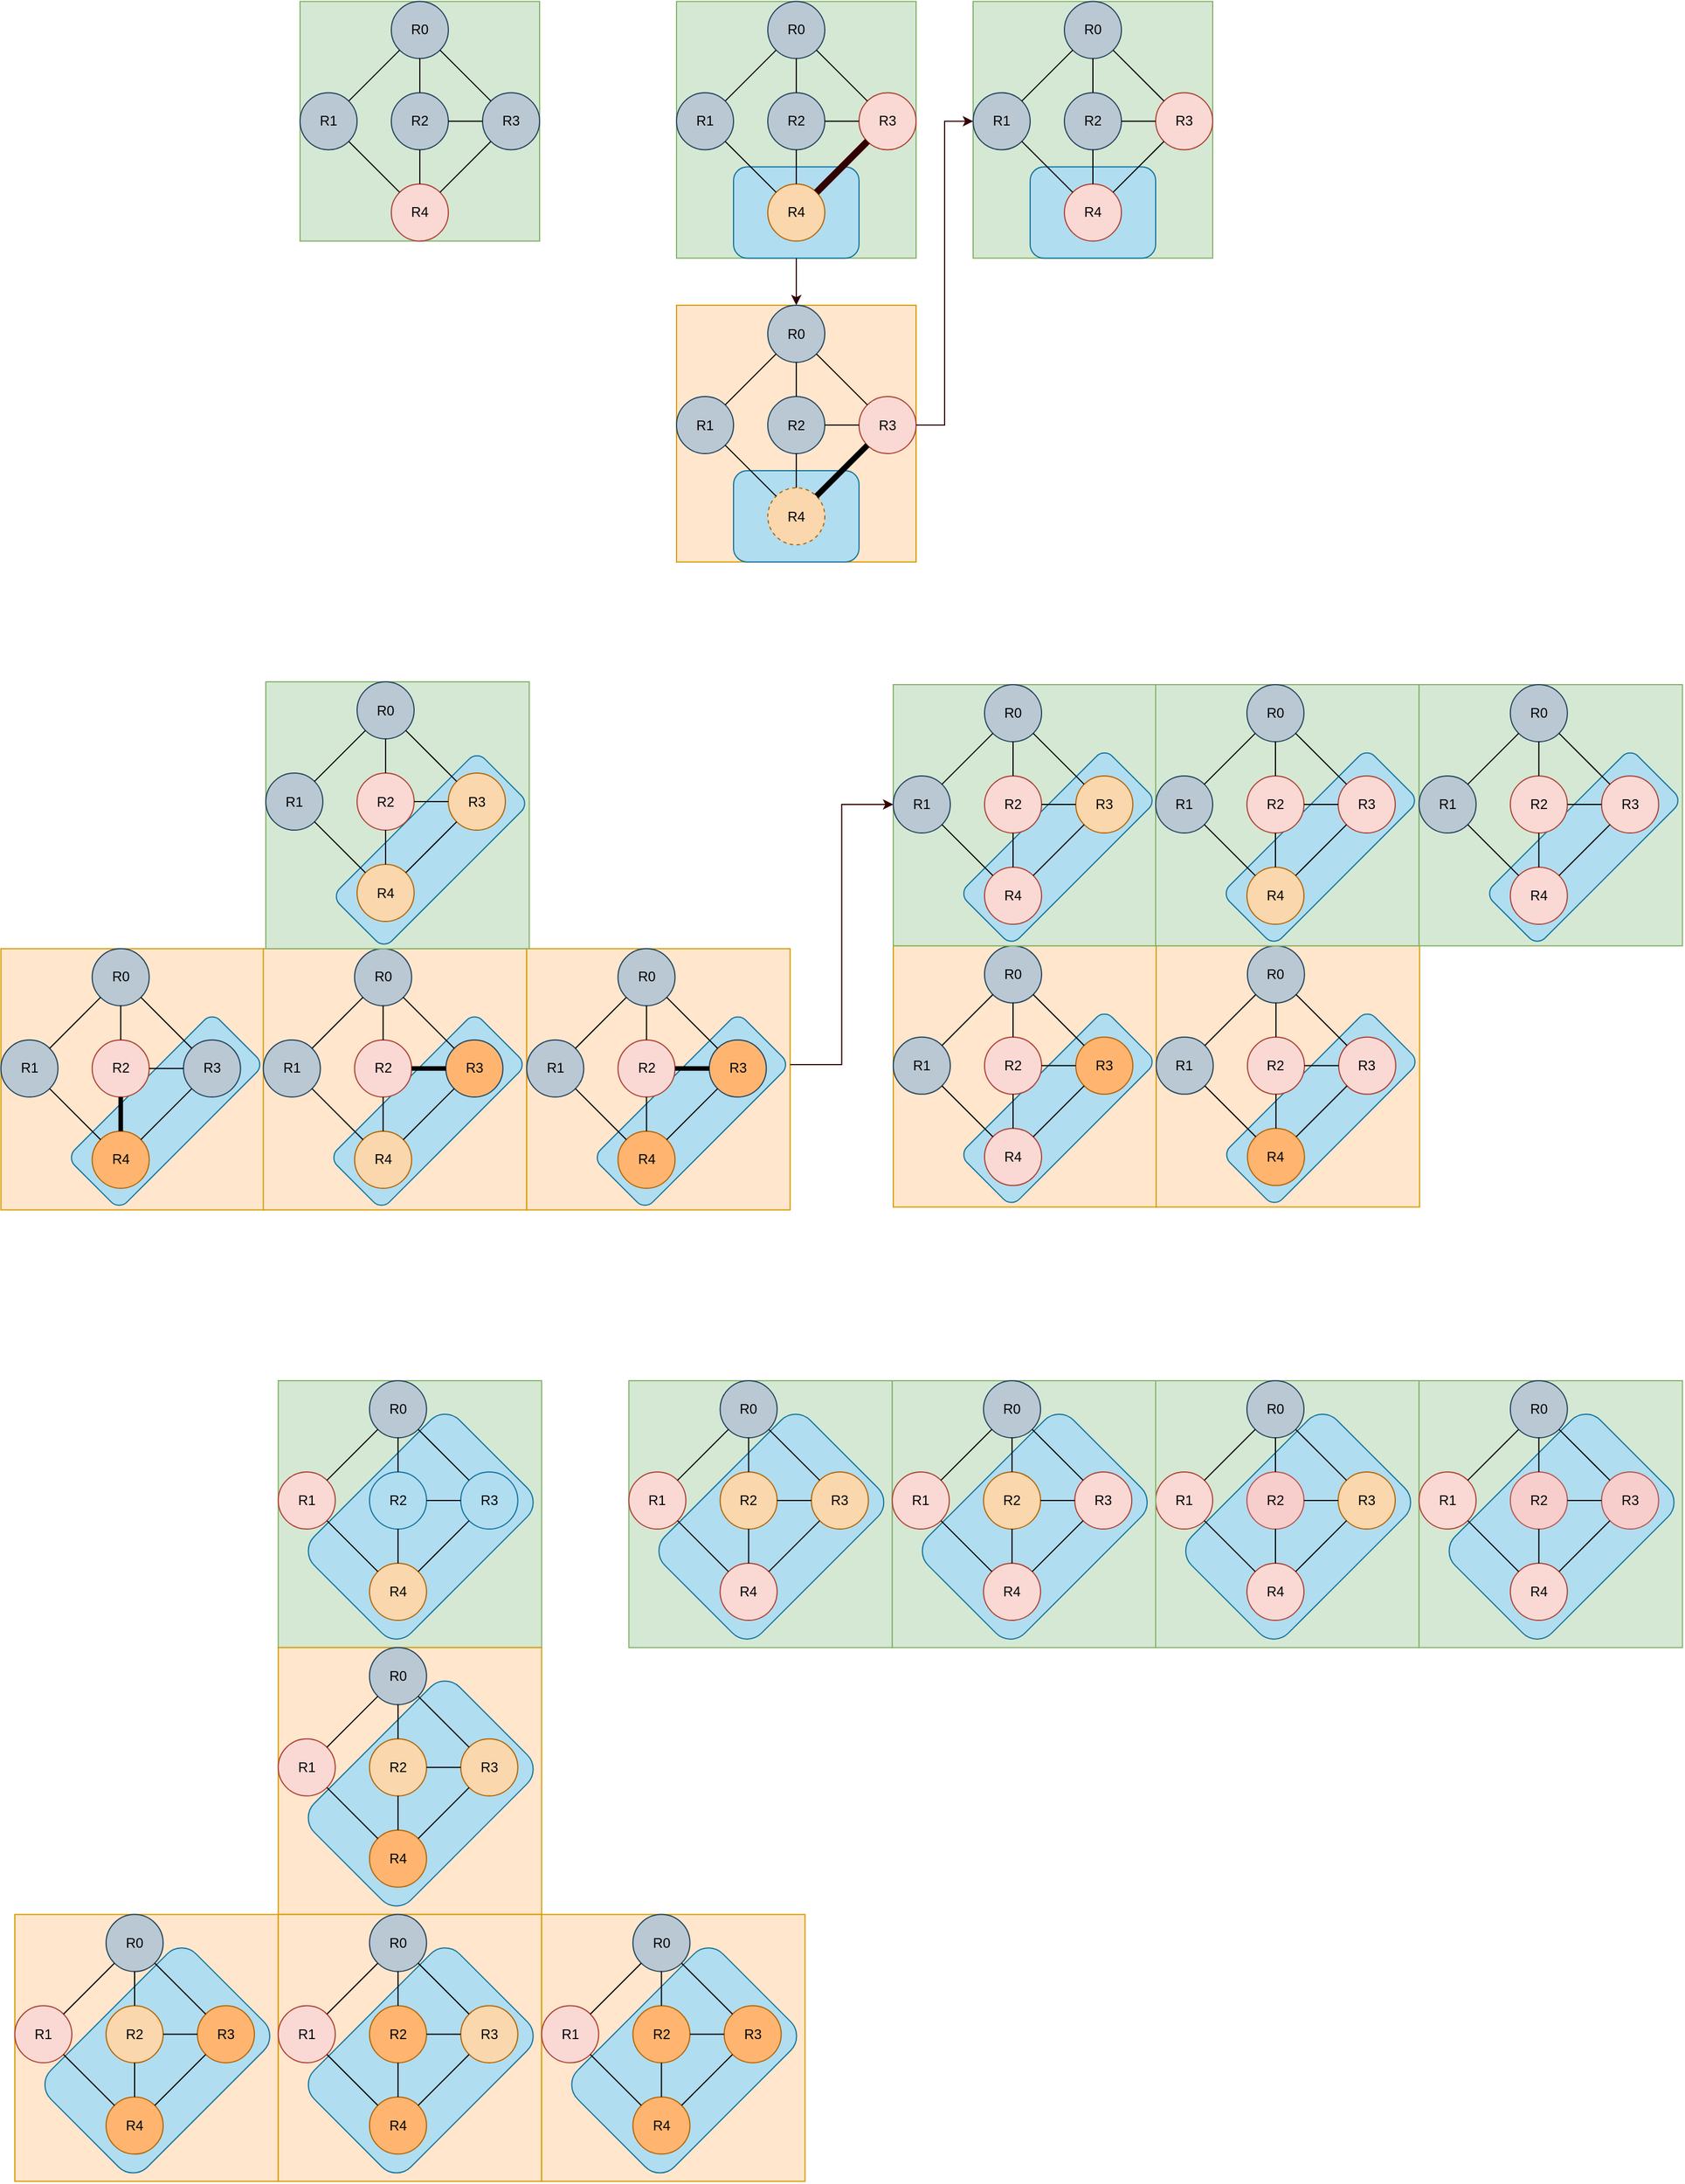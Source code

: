 <mxfile version="20.0.4" type="github">
  <diagram id="EODv_GWRiQXyj2ivLvyR" name="Page-1">
    <mxGraphModel dx="2062" dy="1137" grid="1" gridSize="10" guides="1" tooltips="1" connect="1" arrows="1" fold="1" page="1" pageScale="1" pageWidth="850" pageHeight="1100" math="0" shadow="0">
      <root>
        <mxCell id="0" />
        <mxCell id="1" parent="0" />
        <mxCell id="AnZsFcttlPKRZk0aTAW--207" value="" style="group;fillColor=#ffe6cc;strokeColor=#d79b00;" vertex="1" connectable="0" parent="1">
          <mxGeometry x="57.82" y="1051.4" width="230.892" height="228.907" as="geometry" />
        </mxCell>
        <mxCell id="AnZsFcttlPKRZk0aTAW--79" value="" style="rounded=1;whiteSpace=wrap;html=1;fillColor=#b1ddf0;strokeColor=#10739e;rotation=-45;" vertex="1" parent="AnZsFcttlPKRZk0aTAW--207">
          <mxGeometry x="54.36" y="110" width="180" height="64.75" as="geometry" />
        </mxCell>
        <mxCell id="AnZsFcttlPKRZk0aTAW--83" value="R0" style="ellipse;whiteSpace=wrap;html=1;aspect=fixed;fillColor=#bac8d3;strokeColor=#23445d;" vertex="1" parent="AnZsFcttlPKRZk0aTAW--207">
          <mxGeometry x="80" width="50" height="50" as="geometry" />
        </mxCell>
        <mxCell id="AnZsFcttlPKRZk0aTAW--85" value="R1" style="ellipse;whiteSpace=wrap;html=1;aspect=fixed;fillColor=#bac8d3;strokeColor=#23445d;" vertex="1" parent="AnZsFcttlPKRZk0aTAW--207">
          <mxGeometry y="80" width="50" height="50" as="geometry" />
        </mxCell>
        <mxCell id="AnZsFcttlPKRZk0aTAW--80" style="rounded=0;orthogonalLoop=1;jettySize=auto;html=1;exitX=0;exitY=1;exitDx=0;exitDy=0;entryX=1;entryY=0;entryDx=0;entryDy=0;endArrow=none;endFill=0;" edge="1" parent="AnZsFcttlPKRZk0aTAW--207" source="AnZsFcttlPKRZk0aTAW--83" target="AnZsFcttlPKRZk0aTAW--85">
          <mxGeometry relative="1" as="geometry" />
        </mxCell>
        <mxCell id="AnZsFcttlPKRZk0aTAW--88" value="R3" style="ellipse;whiteSpace=wrap;html=1;aspect=fixed;fillColor=#bac8d3;strokeColor=#23445d;" vertex="1" parent="AnZsFcttlPKRZk0aTAW--207">
          <mxGeometry x="160" y="80" width="50" height="50" as="geometry" />
        </mxCell>
        <mxCell id="AnZsFcttlPKRZk0aTAW--81" style="edgeStyle=none;rounded=0;orthogonalLoop=1;jettySize=auto;html=1;exitX=1;exitY=1;exitDx=0;exitDy=0;entryX=0;entryY=0;entryDx=0;entryDy=0;endArrow=none;endFill=0;" edge="1" parent="AnZsFcttlPKRZk0aTAW--207" source="AnZsFcttlPKRZk0aTAW--83" target="AnZsFcttlPKRZk0aTAW--88">
          <mxGeometry relative="1" as="geometry" />
        </mxCell>
        <mxCell id="AnZsFcttlPKRZk0aTAW--90" value="R4" style="ellipse;whiteSpace=wrap;html=1;aspect=fixed;fillColor=#FFB570;strokeColor=#b46504;" vertex="1" parent="AnZsFcttlPKRZk0aTAW--207">
          <mxGeometry x="80" y="160" width="50" height="50" as="geometry" />
        </mxCell>
        <mxCell id="AnZsFcttlPKRZk0aTAW--84" style="edgeStyle=none;rounded=0;orthogonalLoop=1;jettySize=auto;html=1;exitX=1;exitY=1;exitDx=0;exitDy=0;endArrow=none;endFill=0;" edge="1" parent="AnZsFcttlPKRZk0aTAW--207" source="AnZsFcttlPKRZk0aTAW--85" target="AnZsFcttlPKRZk0aTAW--90">
          <mxGeometry relative="1" as="geometry" />
        </mxCell>
        <mxCell id="AnZsFcttlPKRZk0aTAW--86" style="edgeStyle=none;rounded=0;orthogonalLoop=1;jettySize=auto;html=1;exitX=0;exitY=1;exitDx=0;exitDy=0;entryX=1;entryY=0;entryDx=0;entryDy=0;endArrow=none;endFill=0;" edge="1" parent="AnZsFcttlPKRZk0aTAW--207" source="AnZsFcttlPKRZk0aTAW--88" target="AnZsFcttlPKRZk0aTAW--90">
          <mxGeometry relative="1" as="geometry" />
        </mxCell>
        <mxCell id="AnZsFcttlPKRZk0aTAW--91" value="R2" style="ellipse;whiteSpace=wrap;html=1;aspect=fixed;fillColor=#fad9d5;strokeColor=#ae4132;" vertex="1" parent="AnZsFcttlPKRZk0aTAW--207">
          <mxGeometry x="80" y="80" width="50" height="50" as="geometry" />
        </mxCell>
        <mxCell id="AnZsFcttlPKRZk0aTAW--82" style="edgeStyle=none;rounded=0;orthogonalLoop=1;jettySize=auto;html=1;exitX=0.5;exitY=1;exitDx=0;exitDy=0;entryX=0.5;entryY=0;entryDx=0;entryDy=0;endArrow=none;endFill=0;" edge="1" parent="AnZsFcttlPKRZk0aTAW--207" source="AnZsFcttlPKRZk0aTAW--83" target="AnZsFcttlPKRZk0aTAW--91">
          <mxGeometry relative="1" as="geometry" />
        </mxCell>
        <mxCell id="AnZsFcttlPKRZk0aTAW--87" style="edgeStyle=none;rounded=0;orthogonalLoop=1;jettySize=auto;html=1;exitX=0;exitY=0.5;exitDx=0;exitDy=0;entryX=1;entryY=0.5;entryDx=0;entryDy=0;endArrow=none;endFill=0;strokeWidth=1;" edge="1" parent="AnZsFcttlPKRZk0aTAW--207" source="AnZsFcttlPKRZk0aTAW--88" target="AnZsFcttlPKRZk0aTAW--91">
          <mxGeometry relative="1" as="geometry" />
        </mxCell>
        <mxCell id="AnZsFcttlPKRZk0aTAW--89" style="edgeStyle=none;rounded=0;orthogonalLoop=1;jettySize=auto;html=1;exitX=0.5;exitY=0;exitDx=0;exitDy=0;entryX=0.5;entryY=1;entryDx=0;entryDy=0;endArrow=none;endFill=0;strokeWidth=4;" edge="1" parent="AnZsFcttlPKRZk0aTAW--207" source="AnZsFcttlPKRZk0aTAW--90" target="AnZsFcttlPKRZk0aTAW--91">
          <mxGeometry relative="1" as="geometry" />
        </mxCell>
        <mxCell id="AnZsFcttlPKRZk0aTAW--220" value="" style="group;fillColor=#ffe6cc;strokeColor=#d79b00;" vertex="1" connectable="0" parent="1">
          <mxGeometry x="287.82" y="1051.4" width="230.892" height="228.907" as="geometry" />
        </mxCell>
        <mxCell id="AnZsFcttlPKRZk0aTAW--221" value="" style="rounded=1;whiteSpace=wrap;html=1;fillColor=#b1ddf0;strokeColor=#10739e;rotation=-45;" vertex="1" parent="AnZsFcttlPKRZk0aTAW--220">
          <mxGeometry x="54.36" y="110" width="180" height="64.75" as="geometry" />
        </mxCell>
        <mxCell id="AnZsFcttlPKRZk0aTAW--222" value="R0" style="ellipse;whiteSpace=wrap;html=1;aspect=fixed;fillColor=#bac8d3;strokeColor=#23445d;" vertex="1" parent="AnZsFcttlPKRZk0aTAW--220">
          <mxGeometry x="80" width="50" height="50" as="geometry" />
        </mxCell>
        <mxCell id="AnZsFcttlPKRZk0aTAW--223" value="R1" style="ellipse;whiteSpace=wrap;html=1;aspect=fixed;fillColor=#bac8d3;strokeColor=#23445d;" vertex="1" parent="AnZsFcttlPKRZk0aTAW--220">
          <mxGeometry y="80" width="50" height="50" as="geometry" />
        </mxCell>
        <mxCell id="AnZsFcttlPKRZk0aTAW--224" style="rounded=0;orthogonalLoop=1;jettySize=auto;html=1;exitX=0;exitY=1;exitDx=0;exitDy=0;entryX=1;entryY=0;entryDx=0;entryDy=0;endArrow=none;endFill=0;" edge="1" parent="AnZsFcttlPKRZk0aTAW--220" source="AnZsFcttlPKRZk0aTAW--222" target="AnZsFcttlPKRZk0aTAW--223">
          <mxGeometry relative="1" as="geometry" />
        </mxCell>
        <mxCell id="AnZsFcttlPKRZk0aTAW--225" value="R3" style="ellipse;whiteSpace=wrap;html=1;aspect=fixed;fillColor=#FFB570;strokeColor=#23445d;" vertex="1" parent="AnZsFcttlPKRZk0aTAW--220">
          <mxGeometry x="160" y="80" width="50" height="50" as="geometry" />
        </mxCell>
        <mxCell id="AnZsFcttlPKRZk0aTAW--226" style="edgeStyle=none;rounded=0;orthogonalLoop=1;jettySize=auto;html=1;exitX=1;exitY=1;exitDx=0;exitDy=0;entryX=0;entryY=0;entryDx=0;entryDy=0;endArrow=none;endFill=0;" edge="1" parent="AnZsFcttlPKRZk0aTAW--220" source="AnZsFcttlPKRZk0aTAW--222" target="AnZsFcttlPKRZk0aTAW--225">
          <mxGeometry relative="1" as="geometry" />
        </mxCell>
        <mxCell id="AnZsFcttlPKRZk0aTAW--227" value="R4" style="ellipse;whiteSpace=wrap;html=1;aspect=fixed;fillColor=#fad7ac;strokeColor=#b46504;" vertex="1" parent="AnZsFcttlPKRZk0aTAW--220">
          <mxGeometry x="80" y="160" width="50" height="50" as="geometry" />
        </mxCell>
        <mxCell id="AnZsFcttlPKRZk0aTAW--228" style="edgeStyle=none;rounded=0;orthogonalLoop=1;jettySize=auto;html=1;exitX=1;exitY=1;exitDx=0;exitDy=0;endArrow=none;endFill=0;" edge="1" parent="AnZsFcttlPKRZk0aTAW--220" source="AnZsFcttlPKRZk0aTAW--223" target="AnZsFcttlPKRZk0aTAW--227">
          <mxGeometry relative="1" as="geometry" />
        </mxCell>
        <mxCell id="AnZsFcttlPKRZk0aTAW--229" style="edgeStyle=none;rounded=0;orthogonalLoop=1;jettySize=auto;html=1;exitX=0;exitY=1;exitDx=0;exitDy=0;entryX=1;entryY=0;entryDx=0;entryDy=0;endArrow=none;endFill=0;" edge="1" parent="AnZsFcttlPKRZk0aTAW--220" source="AnZsFcttlPKRZk0aTAW--225" target="AnZsFcttlPKRZk0aTAW--227">
          <mxGeometry relative="1" as="geometry" />
        </mxCell>
        <mxCell id="AnZsFcttlPKRZk0aTAW--230" value="R2" style="ellipse;whiteSpace=wrap;html=1;aspect=fixed;fillColor=#fad9d5;strokeColor=#ae4132;" vertex="1" parent="AnZsFcttlPKRZk0aTAW--220">
          <mxGeometry x="80" y="80" width="50" height="50" as="geometry" />
        </mxCell>
        <mxCell id="AnZsFcttlPKRZk0aTAW--231" style="edgeStyle=none;rounded=0;orthogonalLoop=1;jettySize=auto;html=1;exitX=0.5;exitY=1;exitDx=0;exitDy=0;entryX=0.5;entryY=0;entryDx=0;entryDy=0;endArrow=none;endFill=0;" edge="1" parent="AnZsFcttlPKRZk0aTAW--220" source="AnZsFcttlPKRZk0aTAW--222" target="AnZsFcttlPKRZk0aTAW--230">
          <mxGeometry relative="1" as="geometry" />
        </mxCell>
        <mxCell id="AnZsFcttlPKRZk0aTAW--232" style="edgeStyle=none;rounded=0;orthogonalLoop=1;jettySize=auto;html=1;exitX=0;exitY=0.5;exitDx=0;exitDy=0;entryX=1;entryY=0.5;entryDx=0;entryDy=0;endArrow=none;endFill=0;strokeWidth=4;" edge="1" parent="AnZsFcttlPKRZk0aTAW--220" source="AnZsFcttlPKRZk0aTAW--225" target="AnZsFcttlPKRZk0aTAW--230">
          <mxGeometry relative="1" as="geometry" />
        </mxCell>
        <mxCell id="AnZsFcttlPKRZk0aTAW--233" style="edgeStyle=none;rounded=0;orthogonalLoop=1;jettySize=auto;html=1;exitX=0.5;exitY=0;exitDx=0;exitDy=0;entryX=0.5;entryY=1;entryDx=0;entryDy=0;endArrow=none;endFill=0;strokeWidth=1;" edge="1" parent="AnZsFcttlPKRZk0aTAW--220" source="AnZsFcttlPKRZk0aTAW--227" target="AnZsFcttlPKRZk0aTAW--230">
          <mxGeometry relative="1" as="geometry" />
        </mxCell>
        <mxCell id="AnZsFcttlPKRZk0aTAW--234" value="" style="group;fillColor=#ffe6cc;strokeColor=#d79b00;" vertex="1" connectable="0" parent="1">
          <mxGeometry x="518.71" y="1051.4" width="230.892" height="228.907" as="geometry" />
        </mxCell>
        <mxCell id="AnZsFcttlPKRZk0aTAW--235" value="" style="rounded=1;whiteSpace=wrap;html=1;fillColor=#b1ddf0;strokeColor=#10739e;rotation=-45;" vertex="1" parent="AnZsFcttlPKRZk0aTAW--234">
          <mxGeometry x="54.36" y="110" width="180" height="64.75" as="geometry" />
        </mxCell>
        <mxCell id="AnZsFcttlPKRZk0aTAW--236" value="R0" style="ellipse;whiteSpace=wrap;html=1;aspect=fixed;fillColor=#bac8d3;strokeColor=#23445d;" vertex="1" parent="AnZsFcttlPKRZk0aTAW--234">
          <mxGeometry x="80" width="50" height="50" as="geometry" />
        </mxCell>
        <mxCell id="AnZsFcttlPKRZk0aTAW--237" value="R1" style="ellipse;whiteSpace=wrap;html=1;aspect=fixed;fillColor=#bac8d3;strokeColor=#23445d;" vertex="1" parent="AnZsFcttlPKRZk0aTAW--234">
          <mxGeometry y="80" width="50" height="50" as="geometry" />
        </mxCell>
        <mxCell id="AnZsFcttlPKRZk0aTAW--238" style="rounded=0;orthogonalLoop=1;jettySize=auto;html=1;exitX=0;exitY=1;exitDx=0;exitDy=0;entryX=1;entryY=0;entryDx=0;entryDy=0;endArrow=none;endFill=0;" edge="1" parent="AnZsFcttlPKRZk0aTAW--234" source="AnZsFcttlPKRZk0aTAW--236" target="AnZsFcttlPKRZk0aTAW--237">
          <mxGeometry relative="1" as="geometry" />
        </mxCell>
        <mxCell id="AnZsFcttlPKRZk0aTAW--239" value="R3" style="ellipse;whiteSpace=wrap;html=1;aspect=fixed;fillColor=#FFB570;strokeColor=#23445d;" vertex="1" parent="AnZsFcttlPKRZk0aTAW--234">
          <mxGeometry x="160" y="80" width="50" height="50" as="geometry" />
        </mxCell>
        <mxCell id="AnZsFcttlPKRZk0aTAW--240" style="edgeStyle=none;rounded=0;orthogonalLoop=1;jettySize=auto;html=1;exitX=1;exitY=1;exitDx=0;exitDy=0;entryX=0;entryY=0;entryDx=0;entryDy=0;endArrow=none;endFill=0;" edge="1" parent="AnZsFcttlPKRZk0aTAW--234" source="AnZsFcttlPKRZk0aTAW--236" target="AnZsFcttlPKRZk0aTAW--239">
          <mxGeometry relative="1" as="geometry" />
        </mxCell>
        <mxCell id="AnZsFcttlPKRZk0aTAW--241" value="R4" style="ellipse;whiteSpace=wrap;html=1;aspect=fixed;fillColor=#FFB570;strokeColor=#b46504;" vertex="1" parent="AnZsFcttlPKRZk0aTAW--234">
          <mxGeometry x="80" y="160" width="50" height="50" as="geometry" />
        </mxCell>
        <mxCell id="AnZsFcttlPKRZk0aTAW--242" style="edgeStyle=none;rounded=0;orthogonalLoop=1;jettySize=auto;html=1;exitX=1;exitY=1;exitDx=0;exitDy=0;endArrow=none;endFill=0;" edge="1" parent="AnZsFcttlPKRZk0aTAW--234" source="AnZsFcttlPKRZk0aTAW--237" target="AnZsFcttlPKRZk0aTAW--241">
          <mxGeometry relative="1" as="geometry" />
        </mxCell>
        <mxCell id="AnZsFcttlPKRZk0aTAW--243" style="edgeStyle=none;rounded=0;orthogonalLoop=1;jettySize=auto;html=1;exitX=0;exitY=1;exitDx=0;exitDy=0;entryX=1;entryY=0;entryDx=0;entryDy=0;endArrow=none;endFill=0;" edge="1" parent="AnZsFcttlPKRZk0aTAW--234" source="AnZsFcttlPKRZk0aTAW--239" target="AnZsFcttlPKRZk0aTAW--241">
          <mxGeometry relative="1" as="geometry" />
        </mxCell>
        <mxCell id="AnZsFcttlPKRZk0aTAW--244" value="R2" style="ellipse;whiteSpace=wrap;html=1;aspect=fixed;fillColor=#fad9d5;strokeColor=#ae4132;" vertex="1" parent="AnZsFcttlPKRZk0aTAW--234">
          <mxGeometry x="80" y="80" width="50" height="50" as="geometry" />
        </mxCell>
        <mxCell id="AnZsFcttlPKRZk0aTAW--245" style="edgeStyle=none;rounded=0;orthogonalLoop=1;jettySize=auto;html=1;exitX=0.5;exitY=1;exitDx=0;exitDy=0;entryX=0.5;entryY=0;entryDx=0;entryDy=0;endArrow=none;endFill=0;" edge="1" parent="AnZsFcttlPKRZk0aTAW--234" source="AnZsFcttlPKRZk0aTAW--236" target="AnZsFcttlPKRZk0aTAW--244">
          <mxGeometry relative="1" as="geometry" />
        </mxCell>
        <mxCell id="AnZsFcttlPKRZk0aTAW--246" style="edgeStyle=none;rounded=0;orthogonalLoop=1;jettySize=auto;html=1;exitX=0;exitY=0.5;exitDx=0;exitDy=0;entryX=1;entryY=0.5;entryDx=0;entryDy=0;endArrow=none;endFill=0;strokeWidth=4;" edge="1" parent="AnZsFcttlPKRZk0aTAW--234" source="AnZsFcttlPKRZk0aTAW--239" target="AnZsFcttlPKRZk0aTAW--244">
          <mxGeometry relative="1" as="geometry" />
        </mxCell>
        <mxCell id="AnZsFcttlPKRZk0aTAW--247" style="edgeStyle=none;rounded=0;orthogonalLoop=1;jettySize=auto;html=1;exitX=0.5;exitY=0;exitDx=0;exitDy=0;entryX=0.5;entryY=1;entryDx=0;entryDy=0;endArrow=none;endFill=0;strokeWidth=1;" edge="1" parent="AnZsFcttlPKRZk0aTAW--234" source="AnZsFcttlPKRZk0aTAW--241" target="AnZsFcttlPKRZk0aTAW--244">
          <mxGeometry relative="1" as="geometry" />
        </mxCell>
        <mxCell id="AnZsFcttlPKRZk0aTAW--290" value="" style="group;fillColor=#ffe6cc;strokeColor=#d79b00;" vertex="1" connectable="0" parent="1">
          <mxGeometry x="840" y="1048.91" width="230.892" height="228.907" as="geometry" />
        </mxCell>
        <mxCell id="AnZsFcttlPKRZk0aTAW--291" value="" style="rounded=1;whiteSpace=wrap;html=1;fillColor=#b1ddf0;strokeColor=#10739e;rotation=-45;" vertex="1" parent="AnZsFcttlPKRZk0aTAW--290">
          <mxGeometry x="54.36" y="110" width="180" height="64.75" as="geometry" />
        </mxCell>
        <mxCell id="AnZsFcttlPKRZk0aTAW--292" value="R0" style="ellipse;whiteSpace=wrap;html=1;aspect=fixed;fillColor=#bac8d3;strokeColor=#23445d;" vertex="1" parent="AnZsFcttlPKRZk0aTAW--290">
          <mxGeometry x="80" width="50" height="50" as="geometry" />
        </mxCell>
        <mxCell id="AnZsFcttlPKRZk0aTAW--293" value="R1" style="ellipse;whiteSpace=wrap;html=1;aspect=fixed;fillColor=#bac8d3;strokeColor=#23445d;" vertex="1" parent="AnZsFcttlPKRZk0aTAW--290">
          <mxGeometry y="80" width="50" height="50" as="geometry" />
        </mxCell>
        <mxCell id="AnZsFcttlPKRZk0aTAW--294" style="rounded=0;orthogonalLoop=1;jettySize=auto;html=1;exitX=0;exitY=1;exitDx=0;exitDy=0;entryX=1;entryY=0;entryDx=0;entryDy=0;endArrow=none;endFill=0;" edge="1" parent="AnZsFcttlPKRZk0aTAW--290" source="AnZsFcttlPKRZk0aTAW--292" target="AnZsFcttlPKRZk0aTAW--293">
          <mxGeometry relative="1" as="geometry" />
        </mxCell>
        <mxCell id="AnZsFcttlPKRZk0aTAW--295" value="R3" style="ellipse;whiteSpace=wrap;html=1;aspect=fixed;fillColor=#FFB570;strokeColor=#b46504;" vertex="1" parent="AnZsFcttlPKRZk0aTAW--290">
          <mxGeometry x="160" y="80" width="50" height="50" as="geometry" />
        </mxCell>
        <mxCell id="AnZsFcttlPKRZk0aTAW--296" style="edgeStyle=none;rounded=0;orthogonalLoop=1;jettySize=auto;html=1;exitX=1;exitY=1;exitDx=0;exitDy=0;entryX=0;entryY=0;entryDx=0;entryDy=0;endArrow=none;endFill=0;" edge="1" parent="AnZsFcttlPKRZk0aTAW--290" source="AnZsFcttlPKRZk0aTAW--292" target="AnZsFcttlPKRZk0aTAW--295">
          <mxGeometry relative="1" as="geometry" />
        </mxCell>
        <mxCell id="AnZsFcttlPKRZk0aTAW--297" value="R4" style="ellipse;whiteSpace=wrap;html=1;aspect=fixed;fillColor=#fad9d5;strokeColor=#ae4132;" vertex="1" parent="AnZsFcttlPKRZk0aTAW--290">
          <mxGeometry x="80" y="160" width="50" height="50" as="geometry" />
        </mxCell>
        <mxCell id="AnZsFcttlPKRZk0aTAW--298" style="edgeStyle=none;rounded=0;orthogonalLoop=1;jettySize=auto;html=1;exitX=1;exitY=1;exitDx=0;exitDy=0;endArrow=none;endFill=0;" edge="1" parent="AnZsFcttlPKRZk0aTAW--290" source="AnZsFcttlPKRZk0aTAW--293" target="AnZsFcttlPKRZk0aTAW--297">
          <mxGeometry relative="1" as="geometry" />
        </mxCell>
        <mxCell id="AnZsFcttlPKRZk0aTAW--299" style="edgeStyle=none;rounded=0;orthogonalLoop=1;jettySize=auto;html=1;exitX=0;exitY=1;exitDx=0;exitDy=0;entryX=1;entryY=0;entryDx=0;entryDy=0;endArrow=none;endFill=0;" edge="1" parent="AnZsFcttlPKRZk0aTAW--290" source="AnZsFcttlPKRZk0aTAW--295" target="AnZsFcttlPKRZk0aTAW--297">
          <mxGeometry relative="1" as="geometry" />
        </mxCell>
        <mxCell id="AnZsFcttlPKRZk0aTAW--300" value="R2" style="ellipse;whiteSpace=wrap;html=1;aspect=fixed;fillColor=#fad9d5;strokeColor=#ae4132;" vertex="1" parent="AnZsFcttlPKRZk0aTAW--290">
          <mxGeometry x="80" y="80" width="50" height="50" as="geometry" />
        </mxCell>
        <mxCell id="AnZsFcttlPKRZk0aTAW--301" style="edgeStyle=none;rounded=0;orthogonalLoop=1;jettySize=auto;html=1;exitX=0.5;exitY=1;exitDx=0;exitDy=0;entryX=0.5;entryY=0;entryDx=0;entryDy=0;endArrow=none;endFill=0;" edge="1" parent="AnZsFcttlPKRZk0aTAW--290" source="AnZsFcttlPKRZk0aTAW--292" target="AnZsFcttlPKRZk0aTAW--300">
          <mxGeometry relative="1" as="geometry" />
        </mxCell>
        <mxCell id="AnZsFcttlPKRZk0aTAW--302" style="edgeStyle=none;rounded=0;orthogonalLoop=1;jettySize=auto;html=1;exitX=0;exitY=0.5;exitDx=0;exitDy=0;entryX=1;entryY=0.5;entryDx=0;entryDy=0;endArrow=none;endFill=0;strokeWidth=1;" edge="1" parent="AnZsFcttlPKRZk0aTAW--290" source="AnZsFcttlPKRZk0aTAW--295" target="AnZsFcttlPKRZk0aTAW--300">
          <mxGeometry relative="1" as="geometry" />
        </mxCell>
        <mxCell id="AnZsFcttlPKRZk0aTAW--303" style="edgeStyle=none;rounded=0;orthogonalLoop=1;jettySize=auto;html=1;exitX=0.5;exitY=0;exitDx=0;exitDy=0;entryX=0.5;entryY=1;entryDx=0;entryDy=0;endArrow=none;endFill=0;strokeWidth=1;" edge="1" parent="AnZsFcttlPKRZk0aTAW--290" source="AnZsFcttlPKRZk0aTAW--297" target="AnZsFcttlPKRZk0aTAW--300">
          <mxGeometry relative="1" as="geometry" />
        </mxCell>
        <mxCell id="AnZsFcttlPKRZk0aTAW--304" value="" style="group;fillColor=#ffe6cc;strokeColor=#d79b00;" vertex="1" connectable="0" parent="1">
          <mxGeometry x="1070.45" y="1048.91" width="230.892" height="228.907" as="geometry" />
        </mxCell>
        <mxCell id="AnZsFcttlPKRZk0aTAW--305" value="" style="rounded=1;whiteSpace=wrap;html=1;fillColor=#b1ddf0;strokeColor=#10739e;rotation=-45;" vertex="1" parent="AnZsFcttlPKRZk0aTAW--304">
          <mxGeometry x="54.36" y="110" width="180" height="64.75" as="geometry" />
        </mxCell>
        <mxCell id="AnZsFcttlPKRZk0aTAW--306" value="R0" style="ellipse;whiteSpace=wrap;html=1;aspect=fixed;fillColor=#bac8d3;strokeColor=#23445d;" vertex="1" parent="AnZsFcttlPKRZk0aTAW--304">
          <mxGeometry x="80" width="50" height="50" as="geometry" />
        </mxCell>
        <mxCell id="AnZsFcttlPKRZk0aTAW--307" value="R1" style="ellipse;whiteSpace=wrap;html=1;aspect=fixed;fillColor=#bac8d3;strokeColor=#23445d;" vertex="1" parent="AnZsFcttlPKRZk0aTAW--304">
          <mxGeometry y="80" width="50" height="50" as="geometry" />
        </mxCell>
        <mxCell id="AnZsFcttlPKRZk0aTAW--308" style="rounded=0;orthogonalLoop=1;jettySize=auto;html=1;exitX=0;exitY=1;exitDx=0;exitDy=0;entryX=1;entryY=0;entryDx=0;entryDy=0;endArrow=none;endFill=0;" edge="1" parent="AnZsFcttlPKRZk0aTAW--304" source="AnZsFcttlPKRZk0aTAW--306" target="AnZsFcttlPKRZk0aTAW--307">
          <mxGeometry relative="1" as="geometry" />
        </mxCell>
        <mxCell id="AnZsFcttlPKRZk0aTAW--309" value="R3" style="ellipse;whiteSpace=wrap;html=1;aspect=fixed;fillColor=#fad9d5;strokeColor=#ae4132;" vertex="1" parent="AnZsFcttlPKRZk0aTAW--304">
          <mxGeometry x="160" y="80" width="50" height="50" as="geometry" />
        </mxCell>
        <mxCell id="AnZsFcttlPKRZk0aTAW--310" style="edgeStyle=none;rounded=0;orthogonalLoop=1;jettySize=auto;html=1;exitX=1;exitY=1;exitDx=0;exitDy=0;entryX=0;entryY=0;entryDx=0;entryDy=0;endArrow=none;endFill=0;" edge="1" parent="AnZsFcttlPKRZk0aTAW--304" source="AnZsFcttlPKRZk0aTAW--306" target="AnZsFcttlPKRZk0aTAW--309">
          <mxGeometry relative="1" as="geometry" />
        </mxCell>
        <mxCell id="AnZsFcttlPKRZk0aTAW--311" value="R4" style="ellipse;whiteSpace=wrap;html=1;aspect=fixed;fillColor=#FFB570;strokeColor=#b46504;" vertex="1" parent="AnZsFcttlPKRZk0aTAW--304">
          <mxGeometry x="80" y="160" width="50" height="50" as="geometry" />
        </mxCell>
        <mxCell id="AnZsFcttlPKRZk0aTAW--312" style="edgeStyle=none;rounded=0;orthogonalLoop=1;jettySize=auto;html=1;exitX=1;exitY=1;exitDx=0;exitDy=0;endArrow=none;endFill=0;" edge="1" parent="AnZsFcttlPKRZk0aTAW--304" source="AnZsFcttlPKRZk0aTAW--307" target="AnZsFcttlPKRZk0aTAW--311">
          <mxGeometry relative="1" as="geometry" />
        </mxCell>
        <mxCell id="AnZsFcttlPKRZk0aTAW--313" style="edgeStyle=none;rounded=0;orthogonalLoop=1;jettySize=auto;html=1;exitX=0;exitY=1;exitDx=0;exitDy=0;entryX=1;entryY=0;entryDx=0;entryDy=0;endArrow=none;endFill=0;" edge="1" parent="AnZsFcttlPKRZk0aTAW--304" source="AnZsFcttlPKRZk0aTAW--309" target="AnZsFcttlPKRZk0aTAW--311">
          <mxGeometry relative="1" as="geometry" />
        </mxCell>
        <mxCell id="AnZsFcttlPKRZk0aTAW--314" value="R2" style="ellipse;whiteSpace=wrap;html=1;aspect=fixed;fillColor=#fad9d5;strokeColor=#ae4132;" vertex="1" parent="AnZsFcttlPKRZk0aTAW--304">
          <mxGeometry x="80" y="80" width="50" height="50" as="geometry" />
        </mxCell>
        <mxCell id="AnZsFcttlPKRZk0aTAW--315" style="edgeStyle=none;rounded=0;orthogonalLoop=1;jettySize=auto;html=1;exitX=0.5;exitY=1;exitDx=0;exitDy=0;entryX=0.5;entryY=0;entryDx=0;entryDy=0;endArrow=none;endFill=0;" edge="1" parent="AnZsFcttlPKRZk0aTAW--304" source="AnZsFcttlPKRZk0aTAW--306" target="AnZsFcttlPKRZk0aTAW--314">
          <mxGeometry relative="1" as="geometry" />
        </mxCell>
        <mxCell id="AnZsFcttlPKRZk0aTAW--316" style="edgeStyle=none;rounded=0;orthogonalLoop=1;jettySize=auto;html=1;exitX=0;exitY=0.5;exitDx=0;exitDy=0;entryX=1;entryY=0.5;entryDx=0;entryDy=0;endArrow=none;endFill=0;strokeWidth=1;" edge="1" parent="AnZsFcttlPKRZk0aTAW--304" source="AnZsFcttlPKRZk0aTAW--309" target="AnZsFcttlPKRZk0aTAW--314">
          <mxGeometry relative="1" as="geometry" />
        </mxCell>
        <mxCell id="AnZsFcttlPKRZk0aTAW--317" style="edgeStyle=none;rounded=0;orthogonalLoop=1;jettySize=auto;html=1;exitX=0.5;exitY=0;exitDx=0;exitDy=0;entryX=0.5;entryY=1;entryDx=0;entryDy=0;endArrow=none;endFill=0;strokeWidth=1;" edge="1" parent="AnZsFcttlPKRZk0aTAW--304" source="AnZsFcttlPKRZk0aTAW--311" target="AnZsFcttlPKRZk0aTAW--314">
          <mxGeometry relative="1" as="geometry" />
        </mxCell>
        <mxCell id="AnZsFcttlPKRZk0aTAW--318" value="" style="group;fillColor=#d5e8d4;strokeColor=#82b366;" vertex="1" connectable="0" parent="1">
          <mxGeometry x="290" y="817.51" width="230.892" height="233.887" as="geometry" />
        </mxCell>
        <mxCell id="AnZsFcttlPKRZk0aTAW--27" value="" style="rounded=1;whiteSpace=wrap;html=1;fillColor=#b1ddf0;strokeColor=#10739e;rotation=-45;" vertex="1" parent="AnZsFcttlPKRZk0aTAW--318">
          <mxGeometry x="54.36" y="114.98" width="180" height="64.75" as="geometry" />
        </mxCell>
        <mxCell id="AnZsFcttlPKRZk0aTAW--31" value="R0" style="ellipse;whiteSpace=wrap;html=1;aspect=fixed;fillColor=#bac8d3;strokeColor=#23445d;" vertex="1" parent="AnZsFcttlPKRZk0aTAW--318">
          <mxGeometry x="80" width="50" height="50" as="geometry" />
        </mxCell>
        <mxCell id="AnZsFcttlPKRZk0aTAW--33" value="R1" style="ellipse;whiteSpace=wrap;html=1;aspect=fixed;fillColor=#bac8d3;strokeColor=#23445d;" vertex="1" parent="AnZsFcttlPKRZk0aTAW--318">
          <mxGeometry y="80" width="50" height="50" as="geometry" />
        </mxCell>
        <mxCell id="AnZsFcttlPKRZk0aTAW--28" style="rounded=0;orthogonalLoop=1;jettySize=auto;html=1;exitX=0;exitY=1;exitDx=0;exitDy=0;entryX=1;entryY=0;entryDx=0;entryDy=0;endArrow=none;endFill=0;" edge="1" parent="AnZsFcttlPKRZk0aTAW--318" source="AnZsFcttlPKRZk0aTAW--31" target="AnZsFcttlPKRZk0aTAW--33">
          <mxGeometry relative="1" as="geometry" />
        </mxCell>
        <mxCell id="AnZsFcttlPKRZk0aTAW--36" value="R3" style="ellipse;whiteSpace=wrap;html=1;aspect=fixed;fillColor=#fad7ac;strokeColor=#b46504;" vertex="1" parent="AnZsFcttlPKRZk0aTAW--318">
          <mxGeometry x="160" y="80" width="50" height="50" as="geometry" />
        </mxCell>
        <mxCell id="AnZsFcttlPKRZk0aTAW--29" style="edgeStyle=none;rounded=0;orthogonalLoop=1;jettySize=auto;html=1;exitX=1;exitY=1;exitDx=0;exitDy=0;entryX=0;entryY=0;entryDx=0;entryDy=0;endArrow=none;endFill=0;" edge="1" parent="AnZsFcttlPKRZk0aTAW--318" source="AnZsFcttlPKRZk0aTAW--31" target="AnZsFcttlPKRZk0aTAW--36">
          <mxGeometry relative="1" as="geometry" />
        </mxCell>
        <mxCell id="AnZsFcttlPKRZk0aTAW--38" value="R4" style="ellipse;whiteSpace=wrap;html=1;aspect=fixed;fillColor=#fad7ac;strokeColor=#b46504;" vertex="1" parent="AnZsFcttlPKRZk0aTAW--318">
          <mxGeometry x="80" y="160" width="50" height="50" as="geometry" />
        </mxCell>
        <mxCell id="AnZsFcttlPKRZk0aTAW--32" style="edgeStyle=none;rounded=0;orthogonalLoop=1;jettySize=auto;html=1;exitX=1;exitY=1;exitDx=0;exitDy=0;endArrow=none;endFill=0;" edge="1" parent="AnZsFcttlPKRZk0aTAW--318" source="AnZsFcttlPKRZk0aTAW--33" target="AnZsFcttlPKRZk0aTAW--38">
          <mxGeometry relative="1" as="geometry" />
        </mxCell>
        <mxCell id="AnZsFcttlPKRZk0aTAW--34" style="edgeStyle=none;rounded=0;orthogonalLoop=1;jettySize=auto;html=1;exitX=0;exitY=1;exitDx=0;exitDy=0;entryX=1;entryY=0;entryDx=0;entryDy=0;endArrow=none;endFill=0;" edge="1" parent="AnZsFcttlPKRZk0aTAW--318" source="AnZsFcttlPKRZk0aTAW--36" target="AnZsFcttlPKRZk0aTAW--38">
          <mxGeometry relative="1" as="geometry" />
        </mxCell>
        <mxCell id="AnZsFcttlPKRZk0aTAW--39" value="R2" style="ellipse;whiteSpace=wrap;html=1;aspect=fixed;fillColor=#fad9d5;strokeColor=#ae4132;" vertex="1" parent="AnZsFcttlPKRZk0aTAW--318">
          <mxGeometry x="80" y="80" width="50" height="50" as="geometry" />
        </mxCell>
        <mxCell id="AnZsFcttlPKRZk0aTAW--30" style="edgeStyle=none;rounded=0;orthogonalLoop=1;jettySize=auto;html=1;exitX=0.5;exitY=1;exitDx=0;exitDy=0;entryX=0.5;entryY=0;entryDx=0;entryDy=0;endArrow=none;endFill=0;" edge="1" parent="AnZsFcttlPKRZk0aTAW--318" source="AnZsFcttlPKRZk0aTAW--31" target="AnZsFcttlPKRZk0aTAW--39">
          <mxGeometry relative="1" as="geometry" />
        </mxCell>
        <mxCell id="AnZsFcttlPKRZk0aTAW--35" style="edgeStyle=none;rounded=0;orthogonalLoop=1;jettySize=auto;html=1;exitX=0;exitY=0.5;exitDx=0;exitDy=0;entryX=1;entryY=0.5;entryDx=0;entryDy=0;endArrow=none;endFill=0;" edge="1" parent="AnZsFcttlPKRZk0aTAW--318" source="AnZsFcttlPKRZk0aTAW--36" target="AnZsFcttlPKRZk0aTAW--39">
          <mxGeometry relative="1" as="geometry" />
        </mxCell>
        <mxCell id="AnZsFcttlPKRZk0aTAW--37" style="edgeStyle=none;rounded=0;orthogonalLoop=1;jettySize=auto;html=1;exitX=0.5;exitY=0;exitDx=0;exitDy=0;entryX=0.5;entryY=1;entryDx=0;entryDy=0;endArrow=none;endFill=0;" edge="1" parent="AnZsFcttlPKRZk0aTAW--318" source="AnZsFcttlPKRZk0aTAW--38" target="AnZsFcttlPKRZk0aTAW--39">
          <mxGeometry relative="1" as="geometry" />
        </mxCell>
        <mxCell id="AnZsFcttlPKRZk0aTAW--324" value="" style="group" vertex="1" connectable="0" parent="1">
          <mxGeometry x="840" y="820" width="691.782" height="228.907" as="geometry" />
        </mxCell>
        <mxCell id="AnZsFcttlPKRZk0aTAW--248" value="" style="group;fillColor=#d5e8d4;strokeColor=#82b366;" vertex="1" connectable="0" parent="AnZsFcttlPKRZk0aTAW--324">
          <mxGeometry width="230.892" height="228.907" as="geometry" />
        </mxCell>
        <mxCell id="AnZsFcttlPKRZk0aTAW--249" value="" style="rounded=1;whiteSpace=wrap;html=1;fillColor=#b1ddf0;strokeColor=#10739e;rotation=-45;" vertex="1" parent="AnZsFcttlPKRZk0aTAW--248">
          <mxGeometry x="54.36" y="110" width="180" height="64.75" as="geometry" />
        </mxCell>
        <mxCell id="AnZsFcttlPKRZk0aTAW--250" value="R0" style="ellipse;whiteSpace=wrap;html=1;aspect=fixed;fillColor=#bac8d3;strokeColor=#23445d;" vertex="1" parent="AnZsFcttlPKRZk0aTAW--248">
          <mxGeometry x="80" width="50" height="50" as="geometry" />
        </mxCell>
        <mxCell id="AnZsFcttlPKRZk0aTAW--251" value="R1" style="ellipse;whiteSpace=wrap;html=1;aspect=fixed;fillColor=#bac8d3;strokeColor=#23445d;" vertex="1" parent="AnZsFcttlPKRZk0aTAW--248">
          <mxGeometry y="80" width="50" height="50" as="geometry" />
        </mxCell>
        <mxCell id="AnZsFcttlPKRZk0aTAW--252" style="rounded=0;orthogonalLoop=1;jettySize=auto;html=1;exitX=0;exitY=1;exitDx=0;exitDy=0;entryX=1;entryY=0;entryDx=0;entryDy=0;endArrow=none;endFill=0;" edge="1" parent="AnZsFcttlPKRZk0aTAW--248" source="AnZsFcttlPKRZk0aTAW--250" target="AnZsFcttlPKRZk0aTAW--251">
          <mxGeometry relative="1" as="geometry" />
        </mxCell>
        <mxCell id="AnZsFcttlPKRZk0aTAW--253" value="R3" style="ellipse;whiteSpace=wrap;html=1;aspect=fixed;fillColor=#fad7ac;strokeColor=#b46504;" vertex="1" parent="AnZsFcttlPKRZk0aTAW--248">
          <mxGeometry x="160" y="80" width="50" height="50" as="geometry" />
        </mxCell>
        <mxCell id="AnZsFcttlPKRZk0aTAW--254" style="edgeStyle=none;rounded=0;orthogonalLoop=1;jettySize=auto;html=1;exitX=1;exitY=1;exitDx=0;exitDy=0;entryX=0;entryY=0;entryDx=0;entryDy=0;endArrow=none;endFill=0;" edge="1" parent="AnZsFcttlPKRZk0aTAW--248" source="AnZsFcttlPKRZk0aTAW--250" target="AnZsFcttlPKRZk0aTAW--253">
          <mxGeometry relative="1" as="geometry" />
        </mxCell>
        <mxCell id="AnZsFcttlPKRZk0aTAW--255" value="R4" style="ellipse;whiteSpace=wrap;html=1;aspect=fixed;fillColor=#fad9d5;strokeColor=#ae4132;" vertex="1" parent="AnZsFcttlPKRZk0aTAW--248">
          <mxGeometry x="80" y="160" width="50" height="50" as="geometry" />
        </mxCell>
        <mxCell id="AnZsFcttlPKRZk0aTAW--256" style="edgeStyle=none;rounded=0;orthogonalLoop=1;jettySize=auto;html=1;exitX=1;exitY=1;exitDx=0;exitDy=0;endArrow=none;endFill=0;" edge="1" parent="AnZsFcttlPKRZk0aTAW--248" source="AnZsFcttlPKRZk0aTAW--251" target="AnZsFcttlPKRZk0aTAW--255">
          <mxGeometry relative="1" as="geometry" />
        </mxCell>
        <mxCell id="AnZsFcttlPKRZk0aTAW--257" style="edgeStyle=none;rounded=0;orthogonalLoop=1;jettySize=auto;html=1;exitX=0;exitY=1;exitDx=0;exitDy=0;entryX=1;entryY=0;entryDx=0;entryDy=0;endArrow=none;endFill=0;" edge="1" parent="AnZsFcttlPKRZk0aTAW--248" source="AnZsFcttlPKRZk0aTAW--253" target="AnZsFcttlPKRZk0aTAW--255">
          <mxGeometry relative="1" as="geometry" />
        </mxCell>
        <mxCell id="AnZsFcttlPKRZk0aTAW--258" value="R2" style="ellipse;whiteSpace=wrap;html=1;aspect=fixed;fillColor=#fad9d5;strokeColor=#ae4132;" vertex="1" parent="AnZsFcttlPKRZk0aTAW--248">
          <mxGeometry x="80" y="80" width="50" height="50" as="geometry" />
        </mxCell>
        <mxCell id="AnZsFcttlPKRZk0aTAW--259" style="edgeStyle=none;rounded=0;orthogonalLoop=1;jettySize=auto;html=1;exitX=0.5;exitY=1;exitDx=0;exitDy=0;entryX=0.5;entryY=0;entryDx=0;entryDy=0;endArrow=none;endFill=0;" edge="1" parent="AnZsFcttlPKRZk0aTAW--248" source="AnZsFcttlPKRZk0aTAW--250" target="AnZsFcttlPKRZk0aTAW--258">
          <mxGeometry relative="1" as="geometry" />
        </mxCell>
        <mxCell id="AnZsFcttlPKRZk0aTAW--260" style="edgeStyle=none;rounded=0;orthogonalLoop=1;jettySize=auto;html=1;exitX=0;exitY=0.5;exitDx=0;exitDy=0;entryX=1;entryY=0.5;entryDx=0;entryDy=0;endArrow=none;endFill=0;strokeWidth=1;" edge="1" parent="AnZsFcttlPKRZk0aTAW--248" source="AnZsFcttlPKRZk0aTAW--253" target="AnZsFcttlPKRZk0aTAW--258">
          <mxGeometry relative="1" as="geometry" />
        </mxCell>
        <mxCell id="AnZsFcttlPKRZk0aTAW--261" style="edgeStyle=none;rounded=0;orthogonalLoop=1;jettySize=auto;html=1;exitX=0.5;exitY=0;exitDx=0;exitDy=0;entryX=0.5;entryY=1;entryDx=0;entryDy=0;endArrow=none;endFill=0;strokeWidth=1;" edge="1" parent="AnZsFcttlPKRZk0aTAW--248" source="AnZsFcttlPKRZk0aTAW--255" target="AnZsFcttlPKRZk0aTAW--258">
          <mxGeometry relative="1" as="geometry" />
        </mxCell>
        <mxCell id="AnZsFcttlPKRZk0aTAW--262" value="" style="group;fillColor=#d5e8d4;strokeColor=#82b366;" vertex="1" connectable="0" parent="AnZsFcttlPKRZk0aTAW--324">
          <mxGeometry x="230" width="230.892" height="228.907" as="geometry" />
        </mxCell>
        <mxCell id="AnZsFcttlPKRZk0aTAW--263" value="" style="rounded=1;whiteSpace=wrap;html=1;fillColor=#b1ddf0;strokeColor=#10739e;rotation=-45;" vertex="1" parent="AnZsFcttlPKRZk0aTAW--262">
          <mxGeometry x="54.36" y="110" width="180" height="64.75" as="geometry" />
        </mxCell>
        <mxCell id="AnZsFcttlPKRZk0aTAW--264" value="R0" style="ellipse;whiteSpace=wrap;html=1;aspect=fixed;fillColor=#bac8d3;strokeColor=#23445d;" vertex="1" parent="AnZsFcttlPKRZk0aTAW--262">
          <mxGeometry x="80" width="50" height="50" as="geometry" />
        </mxCell>
        <mxCell id="AnZsFcttlPKRZk0aTAW--265" value="R1" style="ellipse;whiteSpace=wrap;html=1;aspect=fixed;fillColor=#bac8d3;strokeColor=#23445d;" vertex="1" parent="AnZsFcttlPKRZk0aTAW--262">
          <mxGeometry y="80" width="50" height="50" as="geometry" />
        </mxCell>
        <mxCell id="AnZsFcttlPKRZk0aTAW--266" style="rounded=0;orthogonalLoop=1;jettySize=auto;html=1;exitX=0;exitY=1;exitDx=0;exitDy=0;entryX=1;entryY=0;entryDx=0;entryDy=0;endArrow=none;endFill=0;" edge="1" parent="AnZsFcttlPKRZk0aTAW--262" source="AnZsFcttlPKRZk0aTAW--264" target="AnZsFcttlPKRZk0aTAW--265">
          <mxGeometry relative="1" as="geometry" />
        </mxCell>
        <mxCell id="AnZsFcttlPKRZk0aTAW--267" value="R3" style="ellipse;whiteSpace=wrap;html=1;aspect=fixed;fillColor=#fad9d5;strokeColor=#ae4132;" vertex="1" parent="AnZsFcttlPKRZk0aTAW--262">
          <mxGeometry x="160" y="80" width="50" height="50" as="geometry" />
        </mxCell>
        <mxCell id="AnZsFcttlPKRZk0aTAW--268" style="edgeStyle=none;rounded=0;orthogonalLoop=1;jettySize=auto;html=1;exitX=1;exitY=1;exitDx=0;exitDy=0;entryX=0;entryY=0;entryDx=0;entryDy=0;endArrow=none;endFill=0;" edge="1" parent="AnZsFcttlPKRZk0aTAW--262" source="AnZsFcttlPKRZk0aTAW--264" target="AnZsFcttlPKRZk0aTAW--267">
          <mxGeometry relative="1" as="geometry" />
        </mxCell>
        <mxCell id="AnZsFcttlPKRZk0aTAW--269" value="R4" style="ellipse;whiteSpace=wrap;html=1;aspect=fixed;fillColor=#fad7ac;strokeColor=#b46504;" vertex="1" parent="AnZsFcttlPKRZk0aTAW--262">
          <mxGeometry x="80" y="160" width="50" height="50" as="geometry" />
        </mxCell>
        <mxCell id="AnZsFcttlPKRZk0aTAW--270" style="edgeStyle=none;rounded=0;orthogonalLoop=1;jettySize=auto;html=1;exitX=1;exitY=1;exitDx=0;exitDy=0;endArrow=none;endFill=0;" edge="1" parent="AnZsFcttlPKRZk0aTAW--262" source="AnZsFcttlPKRZk0aTAW--265" target="AnZsFcttlPKRZk0aTAW--269">
          <mxGeometry relative="1" as="geometry" />
        </mxCell>
        <mxCell id="AnZsFcttlPKRZk0aTAW--271" style="edgeStyle=none;rounded=0;orthogonalLoop=1;jettySize=auto;html=1;exitX=0;exitY=1;exitDx=0;exitDy=0;entryX=1;entryY=0;entryDx=0;entryDy=0;endArrow=none;endFill=0;" edge="1" parent="AnZsFcttlPKRZk0aTAW--262" source="AnZsFcttlPKRZk0aTAW--267" target="AnZsFcttlPKRZk0aTAW--269">
          <mxGeometry relative="1" as="geometry" />
        </mxCell>
        <mxCell id="AnZsFcttlPKRZk0aTAW--272" value="R2" style="ellipse;whiteSpace=wrap;html=1;aspect=fixed;fillColor=#fad9d5;strokeColor=#ae4132;" vertex="1" parent="AnZsFcttlPKRZk0aTAW--262">
          <mxGeometry x="80" y="80" width="50" height="50" as="geometry" />
        </mxCell>
        <mxCell id="AnZsFcttlPKRZk0aTAW--273" style="edgeStyle=none;rounded=0;orthogonalLoop=1;jettySize=auto;html=1;exitX=0.5;exitY=1;exitDx=0;exitDy=0;entryX=0.5;entryY=0;entryDx=0;entryDy=0;endArrow=none;endFill=0;" edge="1" parent="AnZsFcttlPKRZk0aTAW--262" source="AnZsFcttlPKRZk0aTAW--264" target="AnZsFcttlPKRZk0aTAW--272">
          <mxGeometry relative="1" as="geometry" />
        </mxCell>
        <mxCell id="AnZsFcttlPKRZk0aTAW--274" style="edgeStyle=none;rounded=0;orthogonalLoop=1;jettySize=auto;html=1;exitX=0;exitY=0.5;exitDx=0;exitDy=0;entryX=1;entryY=0.5;entryDx=0;entryDy=0;endArrow=none;endFill=0;strokeWidth=1;" edge="1" parent="AnZsFcttlPKRZk0aTAW--262" source="AnZsFcttlPKRZk0aTAW--267" target="AnZsFcttlPKRZk0aTAW--272">
          <mxGeometry relative="1" as="geometry" />
        </mxCell>
        <mxCell id="AnZsFcttlPKRZk0aTAW--275" style="edgeStyle=none;rounded=0;orthogonalLoop=1;jettySize=auto;html=1;exitX=0.5;exitY=0;exitDx=0;exitDy=0;entryX=0.5;entryY=1;entryDx=0;entryDy=0;endArrow=none;endFill=0;strokeWidth=1;" edge="1" parent="AnZsFcttlPKRZk0aTAW--262" source="AnZsFcttlPKRZk0aTAW--269" target="AnZsFcttlPKRZk0aTAW--272">
          <mxGeometry relative="1" as="geometry" />
        </mxCell>
        <mxCell id="AnZsFcttlPKRZk0aTAW--276" value="" style="group;fillColor=#d5e8d4;strokeColor=#82b366;" vertex="1" connectable="0" parent="AnZsFcttlPKRZk0aTAW--324">
          <mxGeometry x="460.89" width="230.892" height="228.907" as="geometry" />
        </mxCell>
        <mxCell id="AnZsFcttlPKRZk0aTAW--277" value="" style="rounded=1;whiteSpace=wrap;html=1;fillColor=#b1ddf0;strokeColor=#10739e;rotation=-45;" vertex="1" parent="AnZsFcttlPKRZk0aTAW--276">
          <mxGeometry x="54.36" y="110" width="180" height="64.75" as="geometry" />
        </mxCell>
        <mxCell id="AnZsFcttlPKRZk0aTAW--278" value="R0" style="ellipse;whiteSpace=wrap;html=1;aspect=fixed;fillColor=#bac8d3;strokeColor=#23445d;" vertex="1" parent="AnZsFcttlPKRZk0aTAW--276">
          <mxGeometry x="80" width="50" height="50" as="geometry" />
        </mxCell>
        <mxCell id="AnZsFcttlPKRZk0aTAW--279" value="R1" style="ellipse;whiteSpace=wrap;html=1;aspect=fixed;fillColor=#bac8d3;strokeColor=#23445d;" vertex="1" parent="AnZsFcttlPKRZk0aTAW--276">
          <mxGeometry y="80" width="50" height="50" as="geometry" />
        </mxCell>
        <mxCell id="AnZsFcttlPKRZk0aTAW--280" style="rounded=0;orthogonalLoop=1;jettySize=auto;html=1;exitX=0;exitY=1;exitDx=0;exitDy=0;entryX=1;entryY=0;entryDx=0;entryDy=0;endArrow=none;endFill=0;" edge="1" parent="AnZsFcttlPKRZk0aTAW--276" source="AnZsFcttlPKRZk0aTAW--278" target="AnZsFcttlPKRZk0aTAW--279">
          <mxGeometry relative="1" as="geometry" />
        </mxCell>
        <mxCell id="AnZsFcttlPKRZk0aTAW--281" value="R3" style="ellipse;whiteSpace=wrap;html=1;aspect=fixed;fillColor=#fad9d5;strokeColor=#ae4132;" vertex="1" parent="AnZsFcttlPKRZk0aTAW--276">
          <mxGeometry x="160" y="80" width="50" height="50" as="geometry" />
        </mxCell>
        <mxCell id="AnZsFcttlPKRZk0aTAW--282" style="edgeStyle=none;rounded=0;orthogonalLoop=1;jettySize=auto;html=1;exitX=1;exitY=1;exitDx=0;exitDy=0;entryX=0;entryY=0;entryDx=0;entryDy=0;endArrow=none;endFill=0;" edge="1" parent="AnZsFcttlPKRZk0aTAW--276" source="AnZsFcttlPKRZk0aTAW--278" target="AnZsFcttlPKRZk0aTAW--281">
          <mxGeometry relative="1" as="geometry" />
        </mxCell>
        <mxCell id="AnZsFcttlPKRZk0aTAW--283" value="R4" style="ellipse;whiteSpace=wrap;html=1;aspect=fixed;fillColor=#fad9d5;strokeColor=#ae4132;" vertex="1" parent="AnZsFcttlPKRZk0aTAW--276">
          <mxGeometry x="80" y="160" width="50" height="50" as="geometry" />
        </mxCell>
        <mxCell id="AnZsFcttlPKRZk0aTAW--284" style="edgeStyle=none;rounded=0;orthogonalLoop=1;jettySize=auto;html=1;exitX=1;exitY=1;exitDx=0;exitDy=0;endArrow=none;endFill=0;" edge="1" parent="AnZsFcttlPKRZk0aTAW--276" source="AnZsFcttlPKRZk0aTAW--279" target="AnZsFcttlPKRZk0aTAW--283">
          <mxGeometry relative="1" as="geometry" />
        </mxCell>
        <mxCell id="AnZsFcttlPKRZk0aTAW--285" style="edgeStyle=none;rounded=0;orthogonalLoop=1;jettySize=auto;html=1;exitX=0;exitY=1;exitDx=0;exitDy=0;entryX=1;entryY=0;entryDx=0;entryDy=0;endArrow=none;endFill=0;" edge="1" parent="AnZsFcttlPKRZk0aTAW--276" source="AnZsFcttlPKRZk0aTAW--281" target="AnZsFcttlPKRZk0aTAW--283">
          <mxGeometry relative="1" as="geometry" />
        </mxCell>
        <mxCell id="AnZsFcttlPKRZk0aTAW--286" value="R2" style="ellipse;whiteSpace=wrap;html=1;aspect=fixed;fillColor=#fad9d5;strokeColor=#ae4132;" vertex="1" parent="AnZsFcttlPKRZk0aTAW--276">
          <mxGeometry x="80" y="80" width="50" height="50" as="geometry" />
        </mxCell>
        <mxCell id="AnZsFcttlPKRZk0aTAW--287" style="edgeStyle=none;rounded=0;orthogonalLoop=1;jettySize=auto;html=1;exitX=0.5;exitY=1;exitDx=0;exitDy=0;entryX=0.5;entryY=0;entryDx=0;entryDy=0;endArrow=none;endFill=0;" edge="1" parent="AnZsFcttlPKRZk0aTAW--276" source="AnZsFcttlPKRZk0aTAW--278" target="AnZsFcttlPKRZk0aTAW--286">
          <mxGeometry relative="1" as="geometry" />
        </mxCell>
        <mxCell id="AnZsFcttlPKRZk0aTAW--288" style="edgeStyle=none;rounded=0;orthogonalLoop=1;jettySize=auto;html=1;exitX=0;exitY=0.5;exitDx=0;exitDy=0;entryX=1;entryY=0.5;entryDx=0;entryDy=0;endArrow=none;endFill=0;strokeWidth=1;" edge="1" parent="AnZsFcttlPKRZk0aTAW--276" source="AnZsFcttlPKRZk0aTAW--281" target="AnZsFcttlPKRZk0aTAW--286">
          <mxGeometry relative="1" as="geometry" />
        </mxCell>
        <mxCell id="AnZsFcttlPKRZk0aTAW--289" style="edgeStyle=none;rounded=0;orthogonalLoop=1;jettySize=auto;html=1;exitX=0.5;exitY=0;exitDx=0;exitDy=0;entryX=0.5;entryY=1;entryDx=0;entryDy=0;endArrow=none;endFill=0;strokeWidth=1;" edge="1" parent="AnZsFcttlPKRZk0aTAW--276" source="AnZsFcttlPKRZk0aTAW--283" target="AnZsFcttlPKRZk0aTAW--286">
          <mxGeometry relative="1" as="geometry" />
        </mxCell>
        <mxCell id="AnZsFcttlPKRZk0aTAW--325" value="" style="group;fillColor=#d5e8d4;strokeColor=#82b366;" vertex="1" connectable="0" parent="1">
          <mxGeometry x="320" y="221.25" width="210" height="210" as="geometry" />
        </mxCell>
        <mxCell id="AnZsFcttlPKRZk0aTAW--1" value="R0" style="ellipse;whiteSpace=wrap;html=1;aspect=fixed;fillColor=#bac8d3;strokeColor=#23445d;" vertex="1" parent="AnZsFcttlPKRZk0aTAW--325">
          <mxGeometry x="80" width="50" height="50" as="geometry" />
        </mxCell>
        <mxCell id="AnZsFcttlPKRZk0aTAW--2" value="R1" style="ellipse;whiteSpace=wrap;html=1;aspect=fixed;fillColor=#bac8d3;strokeColor=#23445d;" vertex="1" parent="AnZsFcttlPKRZk0aTAW--325">
          <mxGeometry y="80" width="50" height="50" as="geometry" />
        </mxCell>
        <mxCell id="AnZsFcttlPKRZk0aTAW--6" style="rounded=0;orthogonalLoop=1;jettySize=auto;html=1;exitX=0;exitY=1;exitDx=0;exitDy=0;entryX=1;entryY=0;entryDx=0;entryDy=0;endArrow=none;endFill=0;" edge="1" parent="AnZsFcttlPKRZk0aTAW--325" source="AnZsFcttlPKRZk0aTAW--1" target="AnZsFcttlPKRZk0aTAW--2">
          <mxGeometry relative="1" as="geometry" />
        </mxCell>
        <mxCell id="AnZsFcttlPKRZk0aTAW--3" value="R3" style="ellipse;whiteSpace=wrap;html=1;aspect=fixed;fillColor=#bac8d3;strokeColor=#23445d;" vertex="1" parent="AnZsFcttlPKRZk0aTAW--325">
          <mxGeometry x="160" y="80" width="50" height="50" as="geometry" />
        </mxCell>
        <mxCell id="AnZsFcttlPKRZk0aTAW--7" style="edgeStyle=none;rounded=0;orthogonalLoop=1;jettySize=auto;html=1;exitX=1;exitY=1;exitDx=0;exitDy=0;entryX=0;entryY=0;entryDx=0;entryDy=0;endArrow=none;endFill=0;" edge="1" parent="AnZsFcttlPKRZk0aTAW--325" source="AnZsFcttlPKRZk0aTAW--1" target="AnZsFcttlPKRZk0aTAW--3">
          <mxGeometry relative="1" as="geometry" />
        </mxCell>
        <mxCell id="AnZsFcttlPKRZk0aTAW--4" value="R4" style="ellipse;whiteSpace=wrap;html=1;aspect=fixed;fillColor=#fad9d5;strokeColor=#ae4132;" vertex="1" parent="AnZsFcttlPKRZk0aTAW--325">
          <mxGeometry x="80" y="160" width="50" height="50" as="geometry" />
        </mxCell>
        <mxCell id="AnZsFcttlPKRZk0aTAW--12" style="edgeStyle=none;rounded=0;orthogonalLoop=1;jettySize=auto;html=1;exitX=1;exitY=1;exitDx=0;exitDy=0;endArrow=none;endFill=0;" edge="1" parent="AnZsFcttlPKRZk0aTAW--325" source="AnZsFcttlPKRZk0aTAW--2" target="AnZsFcttlPKRZk0aTAW--4">
          <mxGeometry relative="1" as="geometry" />
        </mxCell>
        <mxCell id="AnZsFcttlPKRZk0aTAW--8" style="edgeStyle=none;rounded=0;orthogonalLoop=1;jettySize=auto;html=1;exitX=0;exitY=1;exitDx=0;exitDy=0;entryX=1;entryY=0;entryDx=0;entryDy=0;endArrow=none;endFill=0;" edge="1" parent="AnZsFcttlPKRZk0aTAW--325" source="AnZsFcttlPKRZk0aTAW--3" target="AnZsFcttlPKRZk0aTAW--4">
          <mxGeometry relative="1" as="geometry" />
        </mxCell>
        <mxCell id="AnZsFcttlPKRZk0aTAW--5" value="R2" style="ellipse;whiteSpace=wrap;html=1;aspect=fixed;fillColor=#bac8d3;strokeColor=#23445d;" vertex="1" parent="AnZsFcttlPKRZk0aTAW--325">
          <mxGeometry x="80" y="80" width="50" height="50" as="geometry" />
        </mxCell>
        <mxCell id="AnZsFcttlPKRZk0aTAW--9" style="edgeStyle=none;rounded=0;orthogonalLoop=1;jettySize=auto;html=1;exitX=0.5;exitY=1;exitDx=0;exitDy=0;entryX=0.5;entryY=0;entryDx=0;entryDy=0;endArrow=none;endFill=0;" edge="1" parent="AnZsFcttlPKRZk0aTAW--325" source="AnZsFcttlPKRZk0aTAW--1" target="AnZsFcttlPKRZk0aTAW--5">
          <mxGeometry relative="1" as="geometry" />
        </mxCell>
        <mxCell id="AnZsFcttlPKRZk0aTAW--13" style="edgeStyle=none;rounded=0;orthogonalLoop=1;jettySize=auto;html=1;exitX=0;exitY=0.5;exitDx=0;exitDy=0;entryX=1;entryY=0.5;entryDx=0;entryDy=0;endArrow=none;endFill=0;" edge="1" parent="AnZsFcttlPKRZk0aTAW--325" source="AnZsFcttlPKRZk0aTAW--3" target="AnZsFcttlPKRZk0aTAW--5">
          <mxGeometry relative="1" as="geometry" />
        </mxCell>
        <mxCell id="AnZsFcttlPKRZk0aTAW--10" style="edgeStyle=none;rounded=0;orthogonalLoop=1;jettySize=auto;html=1;exitX=0.5;exitY=0;exitDx=0;exitDy=0;entryX=0.5;entryY=1;entryDx=0;entryDy=0;endArrow=none;endFill=0;" edge="1" parent="AnZsFcttlPKRZk0aTAW--325" source="AnZsFcttlPKRZk0aTAW--4" target="AnZsFcttlPKRZk0aTAW--5">
          <mxGeometry relative="1" as="geometry" />
        </mxCell>
        <mxCell id="AnZsFcttlPKRZk0aTAW--326" value="" style="group;fillColor=#d5e8d4;strokeColor=#82b366;" vertex="1" connectable="0" parent="1">
          <mxGeometry x="650" y="221.25" width="210" height="225" as="geometry" />
        </mxCell>
        <mxCell id="AnZsFcttlPKRZk0aTAW--26" value="" style="rounded=1;whiteSpace=wrap;html=1;fillColor=#b1ddf0;strokeColor=#10739e;" vertex="1" parent="AnZsFcttlPKRZk0aTAW--326">
          <mxGeometry x="50" y="145" width="110" height="80" as="geometry" />
        </mxCell>
        <mxCell id="AnZsFcttlPKRZk0aTAW--17" value="R0" style="ellipse;whiteSpace=wrap;html=1;aspect=fixed;fillColor=#bac8d3;strokeColor=#23445d;" vertex="1" parent="AnZsFcttlPKRZk0aTAW--326">
          <mxGeometry x="80" width="50" height="50" as="geometry" />
        </mxCell>
        <mxCell id="AnZsFcttlPKRZk0aTAW--19" value="R1" style="ellipse;whiteSpace=wrap;html=1;aspect=fixed;fillColor=#bac8d3;strokeColor=#23445d;" vertex="1" parent="AnZsFcttlPKRZk0aTAW--326">
          <mxGeometry y="80" width="50" height="50" as="geometry" />
        </mxCell>
        <mxCell id="AnZsFcttlPKRZk0aTAW--14" style="rounded=0;orthogonalLoop=1;jettySize=auto;html=1;exitX=0;exitY=1;exitDx=0;exitDy=0;entryX=1;entryY=0;entryDx=0;entryDy=0;endArrow=none;endFill=0;" edge="1" parent="AnZsFcttlPKRZk0aTAW--326" source="AnZsFcttlPKRZk0aTAW--17" target="AnZsFcttlPKRZk0aTAW--19">
          <mxGeometry relative="1" as="geometry" />
        </mxCell>
        <mxCell id="AnZsFcttlPKRZk0aTAW--22" value="R3" style="ellipse;whiteSpace=wrap;html=1;aspect=fixed;fillColor=#fad9d5;strokeColor=#ae4132;" vertex="1" parent="AnZsFcttlPKRZk0aTAW--326">
          <mxGeometry x="160" y="80" width="50" height="50" as="geometry" />
        </mxCell>
        <mxCell id="AnZsFcttlPKRZk0aTAW--15" style="edgeStyle=none;rounded=0;orthogonalLoop=1;jettySize=auto;html=1;exitX=1;exitY=1;exitDx=0;exitDy=0;entryX=0;entryY=0;entryDx=0;entryDy=0;endArrow=none;endFill=0;" edge="1" parent="AnZsFcttlPKRZk0aTAW--326" source="AnZsFcttlPKRZk0aTAW--17" target="AnZsFcttlPKRZk0aTAW--22">
          <mxGeometry relative="1" as="geometry" />
        </mxCell>
        <mxCell id="AnZsFcttlPKRZk0aTAW--24" value="R4" style="ellipse;whiteSpace=wrap;html=1;aspect=fixed;fillColor=#fad7ac;strokeColor=#b46504;" vertex="1" parent="AnZsFcttlPKRZk0aTAW--326">
          <mxGeometry x="80" y="160" width="50" height="50" as="geometry" />
        </mxCell>
        <mxCell id="AnZsFcttlPKRZk0aTAW--18" style="edgeStyle=none;rounded=0;orthogonalLoop=1;jettySize=auto;html=1;exitX=1;exitY=1;exitDx=0;exitDy=0;endArrow=none;endFill=0;" edge="1" parent="AnZsFcttlPKRZk0aTAW--326" source="AnZsFcttlPKRZk0aTAW--19" target="AnZsFcttlPKRZk0aTAW--24">
          <mxGeometry relative="1" as="geometry" />
        </mxCell>
        <mxCell id="AnZsFcttlPKRZk0aTAW--20" style="edgeStyle=none;rounded=0;orthogonalLoop=1;jettySize=auto;html=1;exitX=0;exitY=1;exitDx=0;exitDy=0;entryX=1;entryY=0;entryDx=0;entryDy=0;endArrow=none;endFill=0;strokeWidth=6;fillColor=#b0e3e6;strokeColor=#330000;" edge="1" parent="AnZsFcttlPKRZk0aTAW--326" source="AnZsFcttlPKRZk0aTAW--22" target="AnZsFcttlPKRZk0aTAW--24">
          <mxGeometry relative="1" as="geometry" />
        </mxCell>
        <mxCell id="AnZsFcttlPKRZk0aTAW--25" value="R2" style="ellipse;whiteSpace=wrap;html=1;aspect=fixed;fillColor=#bac8d3;strokeColor=#23445d;" vertex="1" parent="AnZsFcttlPKRZk0aTAW--326">
          <mxGeometry x="80" y="80" width="50" height="50" as="geometry" />
        </mxCell>
        <mxCell id="AnZsFcttlPKRZk0aTAW--16" style="edgeStyle=none;rounded=0;orthogonalLoop=1;jettySize=auto;html=1;exitX=0.5;exitY=1;exitDx=0;exitDy=0;entryX=0.5;entryY=0;entryDx=0;entryDy=0;endArrow=none;endFill=0;" edge="1" parent="AnZsFcttlPKRZk0aTAW--326" source="AnZsFcttlPKRZk0aTAW--17" target="AnZsFcttlPKRZk0aTAW--25">
          <mxGeometry relative="1" as="geometry" />
        </mxCell>
        <mxCell id="AnZsFcttlPKRZk0aTAW--21" style="edgeStyle=none;rounded=0;orthogonalLoop=1;jettySize=auto;html=1;exitX=0;exitY=0.5;exitDx=0;exitDy=0;entryX=1;entryY=0.5;entryDx=0;entryDy=0;endArrow=none;endFill=0;" edge="1" parent="AnZsFcttlPKRZk0aTAW--326" source="AnZsFcttlPKRZk0aTAW--22" target="AnZsFcttlPKRZk0aTAW--25">
          <mxGeometry relative="1" as="geometry" />
        </mxCell>
        <mxCell id="AnZsFcttlPKRZk0aTAW--23" style="edgeStyle=none;rounded=0;orthogonalLoop=1;jettySize=auto;html=1;exitX=0.5;exitY=0;exitDx=0;exitDy=0;entryX=0.5;entryY=1;entryDx=0;entryDy=0;endArrow=none;endFill=0;" edge="1" parent="AnZsFcttlPKRZk0aTAW--326" source="AnZsFcttlPKRZk0aTAW--24" target="AnZsFcttlPKRZk0aTAW--25">
          <mxGeometry relative="1" as="geometry" />
        </mxCell>
        <mxCell id="AnZsFcttlPKRZk0aTAW--327" value="" style="group;fillColor=#ffe6cc;strokeColor=#d79b00;" vertex="1" connectable="0" parent="1">
          <mxGeometry x="650" y="487.5" width="210" height="225" as="geometry" />
        </mxCell>
        <mxCell id="AnZsFcttlPKRZk0aTAW--66" value="" style="rounded=1;whiteSpace=wrap;html=1;fillColor=#b1ddf0;strokeColor=#10739e;" vertex="1" parent="AnZsFcttlPKRZk0aTAW--327">
          <mxGeometry x="50" y="145" width="110" height="80" as="geometry" />
        </mxCell>
        <mxCell id="AnZsFcttlPKRZk0aTAW--70" value="R0" style="ellipse;whiteSpace=wrap;html=1;aspect=fixed;fillColor=#bac8d3;strokeColor=#23445d;" vertex="1" parent="AnZsFcttlPKRZk0aTAW--327">
          <mxGeometry x="80" width="50" height="50" as="geometry" />
        </mxCell>
        <mxCell id="AnZsFcttlPKRZk0aTAW--72" value="R1" style="ellipse;whiteSpace=wrap;html=1;aspect=fixed;fillColor=#bac8d3;strokeColor=#23445d;" vertex="1" parent="AnZsFcttlPKRZk0aTAW--327">
          <mxGeometry y="80" width="50" height="50" as="geometry" />
        </mxCell>
        <mxCell id="AnZsFcttlPKRZk0aTAW--67" style="rounded=0;orthogonalLoop=1;jettySize=auto;html=1;exitX=0;exitY=1;exitDx=0;exitDy=0;entryX=1;entryY=0;entryDx=0;entryDy=0;endArrow=none;endFill=0;" edge="1" parent="AnZsFcttlPKRZk0aTAW--327" source="AnZsFcttlPKRZk0aTAW--70" target="AnZsFcttlPKRZk0aTAW--72">
          <mxGeometry relative="1" as="geometry" />
        </mxCell>
        <mxCell id="AnZsFcttlPKRZk0aTAW--75" value="R3" style="ellipse;whiteSpace=wrap;html=1;aspect=fixed;fillColor=#fad9d5;strokeColor=#ae4132;" vertex="1" parent="AnZsFcttlPKRZk0aTAW--327">
          <mxGeometry x="160" y="80" width="50" height="50" as="geometry" />
        </mxCell>
        <mxCell id="AnZsFcttlPKRZk0aTAW--68" style="edgeStyle=none;rounded=0;orthogonalLoop=1;jettySize=auto;html=1;exitX=1;exitY=1;exitDx=0;exitDy=0;entryX=0;entryY=0;entryDx=0;entryDy=0;endArrow=none;endFill=0;" edge="1" parent="AnZsFcttlPKRZk0aTAW--327" source="AnZsFcttlPKRZk0aTAW--70" target="AnZsFcttlPKRZk0aTAW--75">
          <mxGeometry relative="1" as="geometry" />
        </mxCell>
        <mxCell id="AnZsFcttlPKRZk0aTAW--77" value="R4" style="ellipse;whiteSpace=wrap;html=1;aspect=fixed;fillColor=#fad7ac;strokeColor=#b46504;dashed=1;" vertex="1" parent="AnZsFcttlPKRZk0aTAW--327">
          <mxGeometry x="80" y="160" width="50" height="50" as="geometry" />
        </mxCell>
        <mxCell id="AnZsFcttlPKRZk0aTAW--71" style="edgeStyle=none;rounded=0;orthogonalLoop=1;jettySize=auto;html=1;exitX=1;exitY=1;exitDx=0;exitDy=0;endArrow=none;endFill=0;" edge="1" parent="AnZsFcttlPKRZk0aTAW--327" source="AnZsFcttlPKRZk0aTAW--72" target="AnZsFcttlPKRZk0aTAW--77">
          <mxGeometry relative="1" as="geometry" />
        </mxCell>
        <mxCell id="AnZsFcttlPKRZk0aTAW--73" style="edgeStyle=none;rounded=0;orthogonalLoop=1;jettySize=auto;html=1;exitX=0;exitY=1;exitDx=0;exitDy=0;entryX=1;entryY=0;entryDx=0;entryDy=0;endArrow=none;endFill=0;strokeWidth=5;" edge="1" parent="AnZsFcttlPKRZk0aTAW--327" source="AnZsFcttlPKRZk0aTAW--75" target="AnZsFcttlPKRZk0aTAW--77">
          <mxGeometry relative="1" as="geometry" />
        </mxCell>
        <mxCell id="AnZsFcttlPKRZk0aTAW--78" value="R2" style="ellipse;whiteSpace=wrap;html=1;aspect=fixed;fillColor=#bac8d3;strokeColor=#23445d;" vertex="1" parent="AnZsFcttlPKRZk0aTAW--327">
          <mxGeometry x="80" y="80" width="50" height="50" as="geometry" />
        </mxCell>
        <mxCell id="AnZsFcttlPKRZk0aTAW--69" style="edgeStyle=none;rounded=0;orthogonalLoop=1;jettySize=auto;html=1;exitX=0.5;exitY=1;exitDx=0;exitDy=0;entryX=0.5;entryY=0;entryDx=0;entryDy=0;endArrow=none;endFill=0;" edge="1" parent="AnZsFcttlPKRZk0aTAW--327" source="AnZsFcttlPKRZk0aTAW--70" target="AnZsFcttlPKRZk0aTAW--78">
          <mxGeometry relative="1" as="geometry" />
        </mxCell>
        <mxCell id="AnZsFcttlPKRZk0aTAW--74" style="edgeStyle=none;rounded=0;orthogonalLoop=1;jettySize=auto;html=1;exitX=0;exitY=0.5;exitDx=0;exitDy=0;entryX=1;entryY=0.5;entryDx=0;entryDy=0;endArrow=none;endFill=0;" edge="1" parent="AnZsFcttlPKRZk0aTAW--327" source="AnZsFcttlPKRZk0aTAW--75" target="AnZsFcttlPKRZk0aTAW--78">
          <mxGeometry relative="1" as="geometry" />
        </mxCell>
        <mxCell id="AnZsFcttlPKRZk0aTAW--76" style="edgeStyle=none;rounded=0;orthogonalLoop=1;jettySize=auto;html=1;exitX=0.5;exitY=0;exitDx=0;exitDy=0;entryX=0.5;entryY=1;entryDx=0;entryDy=0;endArrow=none;endFill=0;" edge="1" parent="AnZsFcttlPKRZk0aTAW--327" source="AnZsFcttlPKRZk0aTAW--77" target="AnZsFcttlPKRZk0aTAW--78">
          <mxGeometry relative="1" as="geometry" />
        </mxCell>
        <mxCell id="AnZsFcttlPKRZk0aTAW--328" value="" style="group;fillColor=#d5e8d4;strokeColor=#82b366;" vertex="1" connectable="0" parent="1">
          <mxGeometry x="910" y="221.25" width="210" height="225" as="geometry" />
        </mxCell>
        <mxCell id="AnZsFcttlPKRZk0aTAW--130" value="" style="rounded=1;whiteSpace=wrap;html=1;fillColor=#b1ddf0;strokeColor=#10739e;" vertex="1" parent="AnZsFcttlPKRZk0aTAW--328">
          <mxGeometry x="50" y="145" width="110" height="80" as="geometry" />
        </mxCell>
        <mxCell id="AnZsFcttlPKRZk0aTAW--134" value="R0" style="ellipse;whiteSpace=wrap;html=1;aspect=fixed;fillColor=#bac8d3;strokeColor=#23445d;" vertex="1" parent="AnZsFcttlPKRZk0aTAW--328">
          <mxGeometry x="80" width="50" height="50" as="geometry" />
        </mxCell>
        <mxCell id="AnZsFcttlPKRZk0aTAW--136" value="R1" style="ellipse;whiteSpace=wrap;html=1;aspect=fixed;fillColor=#bac8d3;strokeColor=#23445d;" vertex="1" parent="AnZsFcttlPKRZk0aTAW--328">
          <mxGeometry y="80" width="50" height="50" as="geometry" />
        </mxCell>
        <mxCell id="AnZsFcttlPKRZk0aTAW--131" style="rounded=0;orthogonalLoop=1;jettySize=auto;html=1;exitX=0;exitY=1;exitDx=0;exitDy=0;entryX=1;entryY=0;entryDx=0;entryDy=0;endArrow=none;endFill=0;" edge="1" parent="AnZsFcttlPKRZk0aTAW--328" source="AnZsFcttlPKRZk0aTAW--134" target="AnZsFcttlPKRZk0aTAW--136">
          <mxGeometry relative="1" as="geometry" />
        </mxCell>
        <mxCell id="AnZsFcttlPKRZk0aTAW--139" value="R3" style="ellipse;whiteSpace=wrap;html=1;aspect=fixed;fillColor=#fad9d5;strokeColor=#ae4132;" vertex="1" parent="AnZsFcttlPKRZk0aTAW--328">
          <mxGeometry x="160" y="80" width="50" height="50" as="geometry" />
        </mxCell>
        <mxCell id="AnZsFcttlPKRZk0aTAW--132" style="edgeStyle=none;rounded=0;orthogonalLoop=1;jettySize=auto;html=1;exitX=1;exitY=1;exitDx=0;exitDy=0;entryX=0;entryY=0;entryDx=0;entryDy=0;endArrow=none;endFill=0;" edge="1" parent="AnZsFcttlPKRZk0aTAW--328" source="AnZsFcttlPKRZk0aTAW--134" target="AnZsFcttlPKRZk0aTAW--139">
          <mxGeometry relative="1" as="geometry" />
        </mxCell>
        <mxCell id="AnZsFcttlPKRZk0aTAW--141" value="R4" style="ellipse;whiteSpace=wrap;html=1;aspect=fixed;fillColor=#fad9d5;strokeColor=#ae4132;" vertex="1" parent="AnZsFcttlPKRZk0aTAW--328">
          <mxGeometry x="80" y="160" width="50" height="50" as="geometry" />
        </mxCell>
        <mxCell id="AnZsFcttlPKRZk0aTAW--135" style="edgeStyle=none;rounded=0;orthogonalLoop=1;jettySize=auto;html=1;exitX=1;exitY=1;exitDx=0;exitDy=0;endArrow=none;endFill=0;" edge="1" parent="AnZsFcttlPKRZk0aTAW--328" source="AnZsFcttlPKRZk0aTAW--136" target="AnZsFcttlPKRZk0aTAW--141">
          <mxGeometry relative="1" as="geometry" />
        </mxCell>
        <mxCell id="AnZsFcttlPKRZk0aTAW--137" style="edgeStyle=none;rounded=0;orthogonalLoop=1;jettySize=auto;html=1;exitX=0;exitY=1;exitDx=0;exitDy=0;entryX=1;entryY=0;entryDx=0;entryDy=0;endArrow=none;endFill=0;" edge="1" parent="AnZsFcttlPKRZk0aTAW--328" source="AnZsFcttlPKRZk0aTAW--139" target="AnZsFcttlPKRZk0aTAW--141">
          <mxGeometry relative="1" as="geometry" />
        </mxCell>
        <mxCell id="AnZsFcttlPKRZk0aTAW--142" value="R2" style="ellipse;whiteSpace=wrap;html=1;aspect=fixed;fillColor=#bac8d3;strokeColor=#23445d;" vertex="1" parent="AnZsFcttlPKRZk0aTAW--328">
          <mxGeometry x="80" y="80" width="50" height="50" as="geometry" />
        </mxCell>
        <mxCell id="AnZsFcttlPKRZk0aTAW--133" style="edgeStyle=none;rounded=0;orthogonalLoop=1;jettySize=auto;html=1;exitX=0.5;exitY=1;exitDx=0;exitDy=0;entryX=0.5;entryY=0;entryDx=0;entryDy=0;endArrow=none;endFill=0;" edge="1" parent="AnZsFcttlPKRZk0aTAW--328" source="AnZsFcttlPKRZk0aTAW--134" target="AnZsFcttlPKRZk0aTAW--142">
          <mxGeometry relative="1" as="geometry" />
        </mxCell>
        <mxCell id="AnZsFcttlPKRZk0aTAW--138" style="edgeStyle=none;rounded=0;orthogonalLoop=1;jettySize=auto;html=1;exitX=0;exitY=0.5;exitDx=0;exitDy=0;entryX=1;entryY=0.5;entryDx=0;entryDy=0;endArrow=none;endFill=0;" edge="1" parent="AnZsFcttlPKRZk0aTAW--328" source="AnZsFcttlPKRZk0aTAW--139" target="AnZsFcttlPKRZk0aTAW--142">
          <mxGeometry relative="1" as="geometry" />
        </mxCell>
        <mxCell id="AnZsFcttlPKRZk0aTAW--140" style="edgeStyle=none;rounded=0;orthogonalLoop=1;jettySize=auto;html=1;exitX=0.5;exitY=0;exitDx=0;exitDy=0;entryX=0.5;entryY=1;entryDx=0;entryDy=0;endArrow=none;endFill=0;" edge="1" parent="AnZsFcttlPKRZk0aTAW--328" source="AnZsFcttlPKRZk0aTAW--141" target="AnZsFcttlPKRZk0aTAW--142">
          <mxGeometry relative="1" as="geometry" />
        </mxCell>
        <mxCell id="AnZsFcttlPKRZk0aTAW--329" style="edgeStyle=none;rounded=0;orthogonalLoop=1;jettySize=auto;html=1;entryX=0.5;entryY=0;entryDx=0;entryDy=0;endArrow=classic;endFill=1;strokeColor=#330000;strokeWidth=1;" edge="1" parent="1" source="AnZsFcttlPKRZk0aTAW--26" target="AnZsFcttlPKRZk0aTAW--70">
          <mxGeometry relative="1" as="geometry" />
        </mxCell>
        <mxCell id="AnZsFcttlPKRZk0aTAW--331" style="edgeStyle=orthogonalEdgeStyle;rounded=0;orthogonalLoop=1;jettySize=auto;html=1;entryX=0;entryY=0.5;entryDx=0;entryDy=0;endArrow=classic;endFill=1;strokeColor=#330000;strokeWidth=1;exitX=1;exitY=0.5;exitDx=0;exitDy=0;" edge="1" parent="1" source="AnZsFcttlPKRZk0aTAW--75" target="AnZsFcttlPKRZk0aTAW--136">
          <mxGeometry relative="1" as="geometry" />
        </mxCell>
        <mxCell id="AnZsFcttlPKRZk0aTAW--332" style="edgeStyle=orthogonalEdgeStyle;rounded=0;orthogonalLoop=1;jettySize=auto;html=1;exitX=1;exitY=1;exitDx=0;exitDy=0;entryX=0;entryY=0.5;entryDx=0;entryDy=0;endArrow=classic;endFill=1;strokeColor=#330000;strokeWidth=1;" edge="1" parent="1" source="AnZsFcttlPKRZk0aTAW--235" target="AnZsFcttlPKRZk0aTAW--251">
          <mxGeometry relative="1" as="geometry" />
        </mxCell>
        <mxCell id="AnZsFcttlPKRZk0aTAW--333" value="" style="group;fillColor=#d5e8d4;strokeColor=#82b366;" vertex="1" connectable="0" parent="1">
          <mxGeometry x="300.89" y="1430" width="230.891" height="233.886" as="geometry" />
        </mxCell>
        <mxCell id="AnZsFcttlPKRZk0aTAW--40" value="" style="rounded=1;whiteSpace=wrap;html=1;fillColor=#b1ddf0;strokeColor=#10739e;rotation=-45;" vertex="1" parent="AnZsFcttlPKRZk0aTAW--333">
          <mxGeometry x="34.92" y="68.05" width="180" height="119.73" as="geometry" />
        </mxCell>
        <mxCell id="AnZsFcttlPKRZk0aTAW--44" value="R0" style="ellipse;whiteSpace=wrap;html=1;aspect=fixed;fillColor=#bac8d3;strokeColor=#23445d;" vertex="1" parent="AnZsFcttlPKRZk0aTAW--333">
          <mxGeometry x="80" width="50" height="50" as="geometry" />
        </mxCell>
        <mxCell id="AnZsFcttlPKRZk0aTAW--46" value="R1" style="ellipse;whiteSpace=wrap;html=1;aspect=fixed;fillColor=#fad9d5;strokeColor=#ae4132;" vertex="1" parent="AnZsFcttlPKRZk0aTAW--333">
          <mxGeometry y="80" width="50" height="50" as="geometry" />
        </mxCell>
        <mxCell id="AnZsFcttlPKRZk0aTAW--41" style="rounded=0;orthogonalLoop=1;jettySize=auto;html=1;exitX=0;exitY=1;exitDx=0;exitDy=0;entryX=1;entryY=0;entryDx=0;entryDy=0;endArrow=none;endFill=0;" edge="1" parent="AnZsFcttlPKRZk0aTAW--333" source="AnZsFcttlPKRZk0aTAW--44" target="AnZsFcttlPKRZk0aTAW--46">
          <mxGeometry relative="1" as="geometry" />
        </mxCell>
        <mxCell id="AnZsFcttlPKRZk0aTAW--49" value="R3" style="ellipse;whiteSpace=wrap;html=1;aspect=fixed;fillColor=#b1ddf0;strokeColor=#10739e;" vertex="1" parent="AnZsFcttlPKRZk0aTAW--333">
          <mxGeometry x="160" y="80" width="50" height="50" as="geometry" />
        </mxCell>
        <mxCell id="AnZsFcttlPKRZk0aTAW--42" style="edgeStyle=none;rounded=0;orthogonalLoop=1;jettySize=auto;html=1;exitX=1;exitY=1;exitDx=0;exitDy=0;entryX=0;entryY=0;entryDx=0;entryDy=0;endArrow=none;endFill=0;" edge="1" parent="AnZsFcttlPKRZk0aTAW--333" source="AnZsFcttlPKRZk0aTAW--44" target="AnZsFcttlPKRZk0aTAW--49">
          <mxGeometry relative="1" as="geometry" />
        </mxCell>
        <mxCell id="AnZsFcttlPKRZk0aTAW--51" value="R4" style="ellipse;whiteSpace=wrap;html=1;aspect=fixed;fillColor=#fad7ac;strokeColor=#b46504;" vertex="1" parent="AnZsFcttlPKRZk0aTAW--333">
          <mxGeometry x="80" y="160" width="50" height="50" as="geometry" />
        </mxCell>
        <mxCell id="AnZsFcttlPKRZk0aTAW--45" style="edgeStyle=none;rounded=0;orthogonalLoop=1;jettySize=auto;html=1;exitX=1;exitY=1;exitDx=0;exitDy=0;endArrow=none;endFill=0;" edge="1" parent="AnZsFcttlPKRZk0aTAW--333" source="AnZsFcttlPKRZk0aTAW--46" target="AnZsFcttlPKRZk0aTAW--51">
          <mxGeometry relative="1" as="geometry" />
        </mxCell>
        <mxCell id="AnZsFcttlPKRZk0aTAW--47" style="edgeStyle=none;rounded=0;orthogonalLoop=1;jettySize=auto;html=1;exitX=0;exitY=1;exitDx=0;exitDy=0;entryX=1;entryY=0;entryDx=0;entryDy=0;endArrow=none;endFill=0;" edge="1" parent="AnZsFcttlPKRZk0aTAW--333" source="AnZsFcttlPKRZk0aTAW--49" target="AnZsFcttlPKRZk0aTAW--51">
          <mxGeometry relative="1" as="geometry" />
        </mxCell>
        <mxCell id="AnZsFcttlPKRZk0aTAW--52" value="R2" style="ellipse;whiteSpace=wrap;html=1;aspect=fixed;fillColor=#b1ddf0;strokeColor=#10739e;" vertex="1" parent="AnZsFcttlPKRZk0aTAW--333">
          <mxGeometry x="80" y="80" width="50" height="50" as="geometry" />
        </mxCell>
        <mxCell id="AnZsFcttlPKRZk0aTAW--43" style="edgeStyle=none;rounded=0;orthogonalLoop=1;jettySize=auto;html=1;exitX=0.5;exitY=1;exitDx=0;exitDy=0;entryX=0.5;entryY=0;entryDx=0;entryDy=0;endArrow=none;endFill=0;" edge="1" parent="AnZsFcttlPKRZk0aTAW--333" source="AnZsFcttlPKRZk0aTAW--44" target="AnZsFcttlPKRZk0aTAW--52">
          <mxGeometry relative="1" as="geometry" />
        </mxCell>
        <mxCell id="AnZsFcttlPKRZk0aTAW--48" style="edgeStyle=none;rounded=0;orthogonalLoop=1;jettySize=auto;html=1;exitX=0;exitY=0.5;exitDx=0;exitDy=0;entryX=1;entryY=0.5;entryDx=0;entryDy=0;endArrow=none;endFill=0;" edge="1" parent="AnZsFcttlPKRZk0aTAW--333" source="AnZsFcttlPKRZk0aTAW--49" target="AnZsFcttlPKRZk0aTAW--52">
          <mxGeometry relative="1" as="geometry" />
        </mxCell>
        <mxCell id="AnZsFcttlPKRZk0aTAW--50" style="edgeStyle=none;rounded=0;orthogonalLoop=1;jettySize=auto;html=1;exitX=0.5;exitY=0;exitDx=0;exitDy=0;entryX=0.5;entryY=1;entryDx=0;entryDy=0;endArrow=none;endFill=0;" edge="1" parent="AnZsFcttlPKRZk0aTAW--333" source="AnZsFcttlPKRZk0aTAW--51" target="AnZsFcttlPKRZk0aTAW--52">
          <mxGeometry relative="1" as="geometry" />
        </mxCell>
        <mxCell id="AnZsFcttlPKRZk0aTAW--334" value="" style="group;fillColor=#ffe6cc;strokeColor=#d79b00;" vertex="1" connectable="0" parent="1">
          <mxGeometry x="300.89" y="1663.89" width="230.891" height="233.886" as="geometry" />
        </mxCell>
        <mxCell id="AnZsFcttlPKRZk0aTAW--335" value="" style="rounded=1;whiteSpace=wrap;html=1;fillColor=#b1ddf0;strokeColor=#10739e;rotation=-45;" vertex="1" parent="AnZsFcttlPKRZk0aTAW--334">
          <mxGeometry x="34.92" y="68.05" width="180" height="119.73" as="geometry" />
        </mxCell>
        <mxCell id="AnZsFcttlPKRZk0aTAW--336" value="R0" style="ellipse;whiteSpace=wrap;html=1;aspect=fixed;fillColor=#bac8d3;strokeColor=#23445d;" vertex="1" parent="AnZsFcttlPKRZk0aTAW--334">
          <mxGeometry x="80" width="50" height="50" as="geometry" />
        </mxCell>
        <mxCell id="AnZsFcttlPKRZk0aTAW--337" value="R1" style="ellipse;whiteSpace=wrap;html=1;aspect=fixed;fillColor=#fad9d5;strokeColor=#ae4132;" vertex="1" parent="AnZsFcttlPKRZk0aTAW--334">
          <mxGeometry y="80" width="50" height="50" as="geometry" />
        </mxCell>
        <mxCell id="AnZsFcttlPKRZk0aTAW--338" style="rounded=0;orthogonalLoop=1;jettySize=auto;html=1;exitX=0;exitY=1;exitDx=0;exitDy=0;entryX=1;entryY=0;entryDx=0;entryDy=0;endArrow=none;endFill=0;" edge="1" parent="AnZsFcttlPKRZk0aTAW--334" source="AnZsFcttlPKRZk0aTAW--336" target="AnZsFcttlPKRZk0aTAW--337">
          <mxGeometry relative="1" as="geometry" />
        </mxCell>
        <mxCell id="AnZsFcttlPKRZk0aTAW--339" value="R3" style="ellipse;whiteSpace=wrap;html=1;aspect=fixed;fillColor=#fad7ac;strokeColor=#b46504;" vertex="1" parent="AnZsFcttlPKRZk0aTAW--334">
          <mxGeometry x="160" y="80" width="50" height="50" as="geometry" />
        </mxCell>
        <mxCell id="AnZsFcttlPKRZk0aTAW--340" style="edgeStyle=none;rounded=0;orthogonalLoop=1;jettySize=auto;html=1;exitX=1;exitY=1;exitDx=0;exitDy=0;entryX=0;entryY=0;entryDx=0;entryDy=0;endArrow=none;endFill=0;" edge="1" parent="AnZsFcttlPKRZk0aTAW--334" source="AnZsFcttlPKRZk0aTAW--336" target="AnZsFcttlPKRZk0aTAW--339">
          <mxGeometry relative="1" as="geometry" />
        </mxCell>
        <mxCell id="AnZsFcttlPKRZk0aTAW--341" value="R4" style="ellipse;whiteSpace=wrap;html=1;aspect=fixed;fillColor=#FFB570;strokeColor=#b46504;" vertex="1" parent="AnZsFcttlPKRZk0aTAW--334">
          <mxGeometry x="80" y="160" width="50" height="50" as="geometry" />
        </mxCell>
        <mxCell id="AnZsFcttlPKRZk0aTAW--342" style="edgeStyle=none;rounded=0;orthogonalLoop=1;jettySize=auto;html=1;exitX=1;exitY=1;exitDx=0;exitDy=0;endArrow=none;endFill=0;" edge="1" parent="AnZsFcttlPKRZk0aTAW--334" source="AnZsFcttlPKRZk0aTAW--337" target="AnZsFcttlPKRZk0aTAW--341">
          <mxGeometry relative="1" as="geometry" />
        </mxCell>
        <mxCell id="AnZsFcttlPKRZk0aTAW--343" style="edgeStyle=none;rounded=0;orthogonalLoop=1;jettySize=auto;html=1;exitX=0;exitY=1;exitDx=0;exitDy=0;entryX=1;entryY=0;entryDx=0;entryDy=0;endArrow=none;endFill=0;" edge="1" parent="AnZsFcttlPKRZk0aTAW--334" source="AnZsFcttlPKRZk0aTAW--339" target="AnZsFcttlPKRZk0aTAW--341">
          <mxGeometry relative="1" as="geometry" />
        </mxCell>
        <mxCell id="AnZsFcttlPKRZk0aTAW--344" value="R2" style="ellipse;whiteSpace=wrap;html=1;aspect=fixed;fillColor=#fad7ac;strokeColor=#b46504;" vertex="1" parent="AnZsFcttlPKRZk0aTAW--334">
          <mxGeometry x="80" y="80" width="50" height="50" as="geometry" />
        </mxCell>
        <mxCell id="AnZsFcttlPKRZk0aTAW--345" style="edgeStyle=none;rounded=0;orthogonalLoop=1;jettySize=auto;html=1;exitX=0.5;exitY=1;exitDx=0;exitDy=0;entryX=0.5;entryY=0;entryDx=0;entryDy=0;endArrow=none;endFill=0;" edge="1" parent="AnZsFcttlPKRZk0aTAW--334" source="AnZsFcttlPKRZk0aTAW--336" target="AnZsFcttlPKRZk0aTAW--344">
          <mxGeometry relative="1" as="geometry" />
        </mxCell>
        <mxCell id="AnZsFcttlPKRZk0aTAW--346" style="edgeStyle=none;rounded=0;orthogonalLoop=1;jettySize=auto;html=1;exitX=0;exitY=0.5;exitDx=0;exitDy=0;entryX=1;entryY=0.5;entryDx=0;entryDy=0;endArrow=none;endFill=0;" edge="1" parent="AnZsFcttlPKRZk0aTAW--334" source="AnZsFcttlPKRZk0aTAW--339" target="AnZsFcttlPKRZk0aTAW--344">
          <mxGeometry relative="1" as="geometry" />
        </mxCell>
        <mxCell id="AnZsFcttlPKRZk0aTAW--347" style="edgeStyle=none;rounded=0;orthogonalLoop=1;jettySize=auto;html=1;exitX=0.5;exitY=0;exitDx=0;exitDy=0;entryX=0.5;entryY=1;entryDx=0;entryDy=0;endArrow=none;endFill=0;" edge="1" parent="AnZsFcttlPKRZk0aTAW--334" source="AnZsFcttlPKRZk0aTAW--341" target="AnZsFcttlPKRZk0aTAW--344">
          <mxGeometry relative="1" as="geometry" />
        </mxCell>
        <mxCell id="AnZsFcttlPKRZk0aTAW--348" value="" style="group;fillColor=#d5e8d4;strokeColor=#82b366;" vertex="1" connectable="0" parent="1">
          <mxGeometry x="608.22" y="1430" width="230.891" height="233.886" as="geometry" />
        </mxCell>
        <mxCell id="AnZsFcttlPKRZk0aTAW--349" value="" style="rounded=1;whiteSpace=wrap;html=1;fillColor=#b1ddf0;strokeColor=#10739e;rotation=-45;" vertex="1" parent="AnZsFcttlPKRZk0aTAW--348">
          <mxGeometry x="34.92" y="68.05" width="180" height="119.73" as="geometry" />
        </mxCell>
        <mxCell id="AnZsFcttlPKRZk0aTAW--350" value="R0" style="ellipse;whiteSpace=wrap;html=1;aspect=fixed;fillColor=#bac8d3;strokeColor=#23445d;" vertex="1" parent="AnZsFcttlPKRZk0aTAW--348">
          <mxGeometry x="80" width="50" height="50" as="geometry" />
        </mxCell>
        <mxCell id="AnZsFcttlPKRZk0aTAW--351" value="R1" style="ellipse;whiteSpace=wrap;html=1;aspect=fixed;fillColor=#fad9d5;strokeColor=#ae4132;" vertex="1" parent="AnZsFcttlPKRZk0aTAW--348">
          <mxGeometry y="80" width="50" height="50" as="geometry" />
        </mxCell>
        <mxCell id="AnZsFcttlPKRZk0aTAW--352" style="rounded=0;orthogonalLoop=1;jettySize=auto;html=1;exitX=0;exitY=1;exitDx=0;exitDy=0;entryX=1;entryY=0;entryDx=0;entryDy=0;endArrow=none;endFill=0;" edge="1" parent="AnZsFcttlPKRZk0aTAW--348" source="AnZsFcttlPKRZk0aTAW--350" target="AnZsFcttlPKRZk0aTAW--351">
          <mxGeometry relative="1" as="geometry" />
        </mxCell>
        <mxCell id="AnZsFcttlPKRZk0aTAW--353" value="R3" style="ellipse;whiteSpace=wrap;html=1;aspect=fixed;fillColor=#fad7ac;strokeColor=#b46504;" vertex="1" parent="AnZsFcttlPKRZk0aTAW--348">
          <mxGeometry x="160" y="80" width="50" height="50" as="geometry" />
        </mxCell>
        <mxCell id="AnZsFcttlPKRZk0aTAW--354" style="edgeStyle=none;rounded=0;orthogonalLoop=1;jettySize=auto;html=1;exitX=1;exitY=1;exitDx=0;exitDy=0;entryX=0;entryY=0;entryDx=0;entryDy=0;endArrow=none;endFill=0;" edge="1" parent="AnZsFcttlPKRZk0aTAW--348" source="AnZsFcttlPKRZk0aTAW--350" target="AnZsFcttlPKRZk0aTAW--353">
          <mxGeometry relative="1" as="geometry" />
        </mxCell>
        <mxCell id="AnZsFcttlPKRZk0aTAW--355" value="R4" style="ellipse;whiteSpace=wrap;html=1;aspect=fixed;fillColor=#fad9d5;strokeColor=#ae4132;" vertex="1" parent="AnZsFcttlPKRZk0aTAW--348">
          <mxGeometry x="80" y="160" width="50" height="50" as="geometry" />
        </mxCell>
        <mxCell id="AnZsFcttlPKRZk0aTAW--356" style="edgeStyle=none;rounded=0;orthogonalLoop=1;jettySize=auto;html=1;exitX=1;exitY=1;exitDx=0;exitDy=0;endArrow=none;endFill=0;" edge="1" parent="AnZsFcttlPKRZk0aTAW--348" source="AnZsFcttlPKRZk0aTAW--351" target="AnZsFcttlPKRZk0aTAW--355">
          <mxGeometry relative="1" as="geometry" />
        </mxCell>
        <mxCell id="AnZsFcttlPKRZk0aTAW--357" style="edgeStyle=none;rounded=0;orthogonalLoop=1;jettySize=auto;html=1;exitX=0;exitY=1;exitDx=0;exitDy=0;entryX=1;entryY=0;entryDx=0;entryDy=0;endArrow=none;endFill=0;" edge="1" parent="AnZsFcttlPKRZk0aTAW--348" source="AnZsFcttlPKRZk0aTAW--353" target="AnZsFcttlPKRZk0aTAW--355">
          <mxGeometry relative="1" as="geometry" />
        </mxCell>
        <mxCell id="AnZsFcttlPKRZk0aTAW--358" value="R2" style="ellipse;whiteSpace=wrap;html=1;aspect=fixed;fillColor=#fad7ac;strokeColor=#b46504;" vertex="1" parent="AnZsFcttlPKRZk0aTAW--348">
          <mxGeometry x="80" y="80" width="50" height="50" as="geometry" />
        </mxCell>
        <mxCell id="AnZsFcttlPKRZk0aTAW--359" style="edgeStyle=none;rounded=0;orthogonalLoop=1;jettySize=auto;html=1;exitX=0.5;exitY=1;exitDx=0;exitDy=0;entryX=0.5;entryY=0;entryDx=0;entryDy=0;endArrow=none;endFill=0;" edge="1" parent="AnZsFcttlPKRZk0aTAW--348" source="AnZsFcttlPKRZk0aTAW--350" target="AnZsFcttlPKRZk0aTAW--358">
          <mxGeometry relative="1" as="geometry" />
        </mxCell>
        <mxCell id="AnZsFcttlPKRZk0aTAW--360" style="edgeStyle=none;rounded=0;orthogonalLoop=1;jettySize=auto;html=1;exitX=0;exitY=0.5;exitDx=0;exitDy=0;entryX=1;entryY=0.5;entryDx=0;entryDy=0;endArrow=none;endFill=0;" edge="1" parent="AnZsFcttlPKRZk0aTAW--348" source="AnZsFcttlPKRZk0aTAW--353" target="AnZsFcttlPKRZk0aTAW--358">
          <mxGeometry relative="1" as="geometry" />
        </mxCell>
        <mxCell id="AnZsFcttlPKRZk0aTAW--361" style="edgeStyle=none;rounded=0;orthogonalLoop=1;jettySize=auto;html=1;exitX=0.5;exitY=0;exitDx=0;exitDy=0;entryX=0.5;entryY=1;entryDx=0;entryDy=0;endArrow=none;endFill=0;" edge="1" parent="AnZsFcttlPKRZk0aTAW--348" source="AnZsFcttlPKRZk0aTAW--355" target="AnZsFcttlPKRZk0aTAW--358">
          <mxGeometry relative="1" as="geometry" />
        </mxCell>
        <mxCell id="AnZsFcttlPKRZk0aTAW--404" value="" style="group;fillColor=#ffe6cc;strokeColor=#d79b00;" vertex="1" connectable="0" parent="1">
          <mxGeometry x="70.0" y="1897.78" width="230.891" height="233.886" as="geometry" />
        </mxCell>
        <mxCell id="AnZsFcttlPKRZk0aTAW--405" value="" style="rounded=1;whiteSpace=wrap;html=1;fillColor=#b1ddf0;strokeColor=#10739e;rotation=-45;" vertex="1" parent="AnZsFcttlPKRZk0aTAW--404">
          <mxGeometry x="34.92" y="68.05" width="180" height="119.73" as="geometry" />
        </mxCell>
        <mxCell id="AnZsFcttlPKRZk0aTAW--406" value="R0" style="ellipse;whiteSpace=wrap;html=1;aspect=fixed;fillColor=#bac8d3;strokeColor=#23445d;" vertex="1" parent="AnZsFcttlPKRZk0aTAW--404">
          <mxGeometry x="80" width="50" height="50" as="geometry" />
        </mxCell>
        <mxCell id="AnZsFcttlPKRZk0aTAW--407" value="R1" style="ellipse;whiteSpace=wrap;html=1;aspect=fixed;fillColor=#fad9d5;strokeColor=#ae4132;" vertex="1" parent="AnZsFcttlPKRZk0aTAW--404">
          <mxGeometry y="80" width="50" height="50" as="geometry" />
        </mxCell>
        <mxCell id="AnZsFcttlPKRZk0aTAW--408" style="rounded=0;orthogonalLoop=1;jettySize=auto;html=1;exitX=0;exitY=1;exitDx=0;exitDy=0;entryX=1;entryY=0;entryDx=0;entryDy=0;endArrow=none;endFill=0;" edge="1" parent="AnZsFcttlPKRZk0aTAW--404" source="AnZsFcttlPKRZk0aTAW--406" target="AnZsFcttlPKRZk0aTAW--407">
          <mxGeometry relative="1" as="geometry" />
        </mxCell>
        <mxCell id="AnZsFcttlPKRZk0aTAW--409" value="R3" style="ellipse;whiteSpace=wrap;html=1;aspect=fixed;fillColor=#FFB570;strokeColor=#b46504;" vertex="1" parent="AnZsFcttlPKRZk0aTAW--404">
          <mxGeometry x="160" y="80" width="50" height="50" as="geometry" />
        </mxCell>
        <mxCell id="AnZsFcttlPKRZk0aTAW--410" style="edgeStyle=none;rounded=0;orthogonalLoop=1;jettySize=auto;html=1;exitX=1;exitY=1;exitDx=0;exitDy=0;entryX=0;entryY=0;entryDx=0;entryDy=0;endArrow=none;endFill=0;" edge="1" parent="AnZsFcttlPKRZk0aTAW--404" source="AnZsFcttlPKRZk0aTAW--406" target="AnZsFcttlPKRZk0aTAW--409">
          <mxGeometry relative="1" as="geometry" />
        </mxCell>
        <mxCell id="AnZsFcttlPKRZk0aTAW--411" value="R4" style="ellipse;whiteSpace=wrap;html=1;aspect=fixed;fillColor=#FFB570;strokeColor=#b46504;" vertex="1" parent="AnZsFcttlPKRZk0aTAW--404">
          <mxGeometry x="80" y="160" width="50" height="50" as="geometry" />
        </mxCell>
        <mxCell id="AnZsFcttlPKRZk0aTAW--412" style="edgeStyle=none;rounded=0;orthogonalLoop=1;jettySize=auto;html=1;exitX=1;exitY=1;exitDx=0;exitDy=0;endArrow=none;endFill=0;" edge="1" parent="AnZsFcttlPKRZk0aTAW--404" source="AnZsFcttlPKRZk0aTAW--407" target="AnZsFcttlPKRZk0aTAW--411">
          <mxGeometry relative="1" as="geometry" />
        </mxCell>
        <mxCell id="AnZsFcttlPKRZk0aTAW--413" style="edgeStyle=none;rounded=0;orthogonalLoop=1;jettySize=auto;html=1;exitX=0;exitY=1;exitDx=0;exitDy=0;entryX=1;entryY=0;entryDx=0;entryDy=0;endArrow=none;endFill=0;" edge="1" parent="AnZsFcttlPKRZk0aTAW--404" source="AnZsFcttlPKRZk0aTAW--409" target="AnZsFcttlPKRZk0aTAW--411">
          <mxGeometry relative="1" as="geometry" />
        </mxCell>
        <mxCell id="AnZsFcttlPKRZk0aTAW--414" value="R2" style="ellipse;whiteSpace=wrap;html=1;aspect=fixed;fillColor=#fad7ac;strokeColor=#b46504;" vertex="1" parent="AnZsFcttlPKRZk0aTAW--404">
          <mxGeometry x="80" y="80" width="50" height="50" as="geometry" />
        </mxCell>
        <mxCell id="AnZsFcttlPKRZk0aTAW--415" style="edgeStyle=none;rounded=0;orthogonalLoop=1;jettySize=auto;html=1;exitX=0.5;exitY=1;exitDx=0;exitDy=0;entryX=0.5;entryY=0;entryDx=0;entryDy=0;endArrow=none;endFill=0;" edge="1" parent="AnZsFcttlPKRZk0aTAW--404" source="AnZsFcttlPKRZk0aTAW--406" target="AnZsFcttlPKRZk0aTAW--414">
          <mxGeometry relative="1" as="geometry" />
        </mxCell>
        <mxCell id="AnZsFcttlPKRZk0aTAW--416" style="edgeStyle=none;rounded=0;orthogonalLoop=1;jettySize=auto;html=1;exitX=0;exitY=0.5;exitDx=0;exitDy=0;entryX=1;entryY=0.5;entryDx=0;entryDy=0;endArrow=none;endFill=0;" edge="1" parent="AnZsFcttlPKRZk0aTAW--404" source="AnZsFcttlPKRZk0aTAW--409" target="AnZsFcttlPKRZk0aTAW--414">
          <mxGeometry relative="1" as="geometry" />
        </mxCell>
        <mxCell id="AnZsFcttlPKRZk0aTAW--417" style="edgeStyle=none;rounded=0;orthogonalLoop=1;jettySize=auto;html=1;exitX=0.5;exitY=0;exitDx=0;exitDy=0;entryX=0.5;entryY=1;entryDx=0;entryDy=0;endArrow=none;endFill=0;" edge="1" parent="AnZsFcttlPKRZk0aTAW--404" source="AnZsFcttlPKRZk0aTAW--411" target="AnZsFcttlPKRZk0aTAW--414">
          <mxGeometry relative="1" as="geometry" />
        </mxCell>
        <mxCell id="AnZsFcttlPKRZk0aTAW--418" value="" style="group;fillColor=#ffe6cc;strokeColor=#d79b00;" vertex="1" connectable="0" parent="1">
          <mxGeometry x="300.89" y="1897.78" width="230.891" height="233.886" as="geometry" />
        </mxCell>
        <mxCell id="AnZsFcttlPKRZk0aTAW--419" value="" style="rounded=1;whiteSpace=wrap;html=1;fillColor=#b1ddf0;strokeColor=#10739e;rotation=-45;" vertex="1" parent="AnZsFcttlPKRZk0aTAW--418">
          <mxGeometry x="34.92" y="68.05" width="180" height="119.73" as="geometry" />
        </mxCell>
        <mxCell id="AnZsFcttlPKRZk0aTAW--420" value="R0" style="ellipse;whiteSpace=wrap;html=1;aspect=fixed;fillColor=#bac8d3;strokeColor=#23445d;" vertex="1" parent="AnZsFcttlPKRZk0aTAW--418">
          <mxGeometry x="80" width="50" height="50" as="geometry" />
        </mxCell>
        <mxCell id="AnZsFcttlPKRZk0aTAW--421" value="R1" style="ellipse;whiteSpace=wrap;html=1;aspect=fixed;fillColor=#fad9d5;strokeColor=#ae4132;" vertex="1" parent="AnZsFcttlPKRZk0aTAW--418">
          <mxGeometry y="80" width="50" height="50" as="geometry" />
        </mxCell>
        <mxCell id="AnZsFcttlPKRZk0aTAW--422" style="rounded=0;orthogonalLoop=1;jettySize=auto;html=1;exitX=0;exitY=1;exitDx=0;exitDy=0;entryX=1;entryY=0;entryDx=0;entryDy=0;endArrow=none;endFill=0;" edge="1" parent="AnZsFcttlPKRZk0aTAW--418" source="AnZsFcttlPKRZk0aTAW--420" target="AnZsFcttlPKRZk0aTAW--421">
          <mxGeometry relative="1" as="geometry" />
        </mxCell>
        <mxCell id="AnZsFcttlPKRZk0aTAW--423" value="R3" style="ellipse;whiteSpace=wrap;html=1;aspect=fixed;fillColor=#fad7ac;strokeColor=#b46504;" vertex="1" parent="AnZsFcttlPKRZk0aTAW--418">
          <mxGeometry x="160" y="80" width="50" height="50" as="geometry" />
        </mxCell>
        <mxCell id="AnZsFcttlPKRZk0aTAW--424" style="edgeStyle=none;rounded=0;orthogonalLoop=1;jettySize=auto;html=1;exitX=1;exitY=1;exitDx=0;exitDy=0;entryX=0;entryY=0;entryDx=0;entryDy=0;endArrow=none;endFill=0;" edge="1" parent="AnZsFcttlPKRZk0aTAW--418" source="AnZsFcttlPKRZk0aTAW--420" target="AnZsFcttlPKRZk0aTAW--423">
          <mxGeometry relative="1" as="geometry" />
        </mxCell>
        <mxCell id="AnZsFcttlPKRZk0aTAW--425" value="R4" style="ellipse;whiteSpace=wrap;html=1;aspect=fixed;fillColor=#FFB570;strokeColor=#b46504;" vertex="1" parent="AnZsFcttlPKRZk0aTAW--418">
          <mxGeometry x="80" y="160" width="50" height="50" as="geometry" />
        </mxCell>
        <mxCell id="AnZsFcttlPKRZk0aTAW--426" style="edgeStyle=none;rounded=0;orthogonalLoop=1;jettySize=auto;html=1;exitX=1;exitY=1;exitDx=0;exitDy=0;endArrow=none;endFill=0;" edge="1" parent="AnZsFcttlPKRZk0aTAW--418" source="AnZsFcttlPKRZk0aTAW--421" target="AnZsFcttlPKRZk0aTAW--425">
          <mxGeometry relative="1" as="geometry" />
        </mxCell>
        <mxCell id="AnZsFcttlPKRZk0aTAW--427" style="edgeStyle=none;rounded=0;orthogonalLoop=1;jettySize=auto;html=1;exitX=0;exitY=1;exitDx=0;exitDy=0;entryX=1;entryY=0;entryDx=0;entryDy=0;endArrow=none;endFill=0;" edge="1" parent="AnZsFcttlPKRZk0aTAW--418" source="AnZsFcttlPKRZk0aTAW--423" target="AnZsFcttlPKRZk0aTAW--425">
          <mxGeometry relative="1" as="geometry" />
        </mxCell>
        <mxCell id="AnZsFcttlPKRZk0aTAW--428" value="R2" style="ellipse;whiteSpace=wrap;html=1;aspect=fixed;fillColor=#FFB570;strokeColor=#b46504;" vertex="1" parent="AnZsFcttlPKRZk0aTAW--418">
          <mxGeometry x="80" y="80" width="50" height="50" as="geometry" />
        </mxCell>
        <mxCell id="AnZsFcttlPKRZk0aTAW--429" style="edgeStyle=none;rounded=0;orthogonalLoop=1;jettySize=auto;html=1;exitX=0.5;exitY=1;exitDx=0;exitDy=0;entryX=0.5;entryY=0;entryDx=0;entryDy=0;endArrow=none;endFill=0;" edge="1" parent="AnZsFcttlPKRZk0aTAW--418" source="AnZsFcttlPKRZk0aTAW--420" target="AnZsFcttlPKRZk0aTAW--428">
          <mxGeometry relative="1" as="geometry" />
        </mxCell>
        <mxCell id="AnZsFcttlPKRZk0aTAW--430" style="edgeStyle=none;rounded=0;orthogonalLoop=1;jettySize=auto;html=1;exitX=0;exitY=0.5;exitDx=0;exitDy=0;entryX=1;entryY=0.5;entryDx=0;entryDy=0;endArrow=none;endFill=0;" edge="1" parent="AnZsFcttlPKRZk0aTAW--418" source="AnZsFcttlPKRZk0aTAW--423" target="AnZsFcttlPKRZk0aTAW--428">
          <mxGeometry relative="1" as="geometry" />
        </mxCell>
        <mxCell id="AnZsFcttlPKRZk0aTAW--431" style="edgeStyle=none;rounded=0;orthogonalLoop=1;jettySize=auto;html=1;exitX=0.5;exitY=0;exitDx=0;exitDy=0;entryX=0.5;entryY=1;entryDx=0;entryDy=0;endArrow=none;endFill=0;" edge="1" parent="AnZsFcttlPKRZk0aTAW--418" source="AnZsFcttlPKRZk0aTAW--425" target="AnZsFcttlPKRZk0aTAW--428">
          <mxGeometry relative="1" as="geometry" />
        </mxCell>
        <mxCell id="AnZsFcttlPKRZk0aTAW--432" value="" style="group;fillColor=#ffe6cc;strokeColor=#d79b00;" vertex="1" connectable="0" parent="1">
          <mxGeometry x="531.78" y="1897.78" width="230.891" height="233.886" as="geometry" />
        </mxCell>
        <mxCell id="AnZsFcttlPKRZk0aTAW--433" value="" style="rounded=1;whiteSpace=wrap;html=1;fillColor=#b1ddf0;strokeColor=#10739e;rotation=-45;" vertex="1" parent="AnZsFcttlPKRZk0aTAW--432">
          <mxGeometry x="34.92" y="68.05" width="180" height="119.73" as="geometry" />
        </mxCell>
        <mxCell id="AnZsFcttlPKRZk0aTAW--434" value="R0" style="ellipse;whiteSpace=wrap;html=1;aspect=fixed;fillColor=#bac8d3;strokeColor=#23445d;" vertex="1" parent="AnZsFcttlPKRZk0aTAW--432">
          <mxGeometry x="80" width="50" height="50" as="geometry" />
        </mxCell>
        <mxCell id="AnZsFcttlPKRZk0aTAW--435" value="R1" style="ellipse;whiteSpace=wrap;html=1;aspect=fixed;fillColor=#fad9d5;strokeColor=#ae4132;" vertex="1" parent="AnZsFcttlPKRZk0aTAW--432">
          <mxGeometry y="80" width="50" height="50" as="geometry" />
        </mxCell>
        <mxCell id="AnZsFcttlPKRZk0aTAW--436" style="rounded=0;orthogonalLoop=1;jettySize=auto;html=1;exitX=0;exitY=1;exitDx=0;exitDy=0;entryX=1;entryY=0;entryDx=0;entryDy=0;endArrow=none;endFill=0;" edge="1" parent="AnZsFcttlPKRZk0aTAW--432" source="AnZsFcttlPKRZk0aTAW--434" target="AnZsFcttlPKRZk0aTAW--435">
          <mxGeometry relative="1" as="geometry" />
        </mxCell>
        <mxCell id="AnZsFcttlPKRZk0aTAW--437" value="R3" style="ellipse;whiteSpace=wrap;html=1;aspect=fixed;fillColor=#FFB570;strokeColor=#b46504;" vertex="1" parent="AnZsFcttlPKRZk0aTAW--432">
          <mxGeometry x="160" y="80" width="50" height="50" as="geometry" />
        </mxCell>
        <mxCell id="AnZsFcttlPKRZk0aTAW--438" style="edgeStyle=none;rounded=0;orthogonalLoop=1;jettySize=auto;html=1;exitX=1;exitY=1;exitDx=0;exitDy=0;entryX=0;entryY=0;entryDx=0;entryDy=0;endArrow=none;endFill=0;" edge="1" parent="AnZsFcttlPKRZk0aTAW--432" source="AnZsFcttlPKRZk0aTAW--434" target="AnZsFcttlPKRZk0aTAW--437">
          <mxGeometry relative="1" as="geometry" />
        </mxCell>
        <mxCell id="AnZsFcttlPKRZk0aTAW--439" value="R4" style="ellipse;whiteSpace=wrap;html=1;aspect=fixed;fillColor=#FFB570;strokeColor=#b46504;" vertex="1" parent="AnZsFcttlPKRZk0aTAW--432">
          <mxGeometry x="80" y="160" width="50" height="50" as="geometry" />
        </mxCell>
        <mxCell id="AnZsFcttlPKRZk0aTAW--440" style="edgeStyle=none;rounded=0;orthogonalLoop=1;jettySize=auto;html=1;exitX=1;exitY=1;exitDx=0;exitDy=0;endArrow=none;endFill=0;" edge="1" parent="AnZsFcttlPKRZk0aTAW--432" source="AnZsFcttlPKRZk0aTAW--435" target="AnZsFcttlPKRZk0aTAW--439">
          <mxGeometry relative="1" as="geometry" />
        </mxCell>
        <mxCell id="AnZsFcttlPKRZk0aTAW--441" style="edgeStyle=none;rounded=0;orthogonalLoop=1;jettySize=auto;html=1;exitX=0;exitY=1;exitDx=0;exitDy=0;entryX=1;entryY=0;entryDx=0;entryDy=0;endArrow=none;endFill=0;" edge="1" parent="AnZsFcttlPKRZk0aTAW--432" source="AnZsFcttlPKRZk0aTAW--437" target="AnZsFcttlPKRZk0aTAW--439">
          <mxGeometry relative="1" as="geometry" />
        </mxCell>
        <mxCell id="AnZsFcttlPKRZk0aTAW--442" value="R2" style="ellipse;whiteSpace=wrap;html=1;aspect=fixed;fillColor=#FFB570;strokeColor=#b46504;" vertex="1" parent="AnZsFcttlPKRZk0aTAW--432">
          <mxGeometry x="80" y="80" width="50" height="50" as="geometry" />
        </mxCell>
        <mxCell id="AnZsFcttlPKRZk0aTAW--443" style="edgeStyle=none;rounded=0;orthogonalLoop=1;jettySize=auto;html=1;exitX=0.5;exitY=1;exitDx=0;exitDy=0;entryX=0.5;entryY=0;entryDx=0;entryDy=0;endArrow=none;endFill=0;" edge="1" parent="AnZsFcttlPKRZk0aTAW--432" source="AnZsFcttlPKRZk0aTAW--434" target="AnZsFcttlPKRZk0aTAW--442">
          <mxGeometry relative="1" as="geometry" />
        </mxCell>
        <mxCell id="AnZsFcttlPKRZk0aTAW--444" style="edgeStyle=none;rounded=0;orthogonalLoop=1;jettySize=auto;html=1;exitX=0;exitY=0.5;exitDx=0;exitDy=0;entryX=1;entryY=0.5;entryDx=0;entryDy=0;endArrow=none;endFill=0;" edge="1" parent="AnZsFcttlPKRZk0aTAW--432" source="AnZsFcttlPKRZk0aTAW--437" target="AnZsFcttlPKRZk0aTAW--442">
          <mxGeometry relative="1" as="geometry" />
        </mxCell>
        <mxCell id="AnZsFcttlPKRZk0aTAW--445" style="edgeStyle=none;rounded=0;orthogonalLoop=1;jettySize=auto;html=1;exitX=0.5;exitY=0;exitDx=0;exitDy=0;entryX=0.5;entryY=1;entryDx=0;entryDy=0;endArrow=none;endFill=0;" edge="1" parent="AnZsFcttlPKRZk0aTAW--432" source="AnZsFcttlPKRZk0aTAW--439" target="AnZsFcttlPKRZk0aTAW--442">
          <mxGeometry relative="1" as="geometry" />
        </mxCell>
        <mxCell id="AnZsFcttlPKRZk0aTAW--446" value="" style="group;fillColor=#d5e8d4;strokeColor=#82b366;" vertex="1" connectable="0" parent="1">
          <mxGeometry x="1070" y="1430" width="230.891" height="233.886" as="geometry" />
        </mxCell>
        <mxCell id="AnZsFcttlPKRZk0aTAW--447" value="" style="rounded=1;whiteSpace=wrap;html=1;fillColor=#b1ddf0;strokeColor=#10739e;rotation=-45;" vertex="1" parent="AnZsFcttlPKRZk0aTAW--446">
          <mxGeometry x="34.92" y="68.05" width="180" height="119.73" as="geometry" />
        </mxCell>
        <mxCell id="AnZsFcttlPKRZk0aTAW--448" value="R0" style="ellipse;whiteSpace=wrap;html=1;aspect=fixed;fillColor=#bac8d3;strokeColor=#23445d;" vertex="1" parent="AnZsFcttlPKRZk0aTAW--446">
          <mxGeometry x="80" width="50" height="50" as="geometry" />
        </mxCell>
        <mxCell id="AnZsFcttlPKRZk0aTAW--449" value="R1" style="ellipse;whiteSpace=wrap;html=1;aspect=fixed;fillColor=#fad9d5;strokeColor=#ae4132;" vertex="1" parent="AnZsFcttlPKRZk0aTAW--446">
          <mxGeometry y="80" width="50" height="50" as="geometry" />
        </mxCell>
        <mxCell id="AnZsFcttlPKRZk0aTAW--450" style="rounded=0;orthogonalLoop=1;jettySize=auto;html=1;exitX=0;exitY=1;exitDx=0;exitDy=0;entryX=1;entryY=0;entryDx=0;entryDy=0;endArrow=none;endFill=0;" edge="1" parent="AnZsFcttlPKRZk0aTAW--446" source="AnZsFcttlPKRZk0aTAW--448" target="AnZsFcttlPKRZk0aTAW--449">
          <mxGeometry relative="1" as="geometry" />
        </mxCell>
        <mxCell id="AnZsFcttlPKRZk0aTAW--451" value="R3" style="ellipse;whiteSpace=wrap;html=1;aspect=fixed;fillColor=#fad7ac;strokeColor=#b46504;" vertex="1" parent="AnZsFcttlPKRZk0aTAW--446">
          <mxGeometry x="160" y="80" width="50" height="50" as="geometry" />
        </mxCell>
        <mxCell id="AnZsFcttlPKRZk0aTAW--452" style="edgeStyle=none;rounded=0;orthogonalLoop=1;jettySize=auto;html=1;exitX=1;exitY=1;exitDx=0;exitDy=0;entryX=0;entryY=0;entryDx=0;entryDy=0;endArrow=none;endFill=0;" edge="1" parent="AnZsFcttlPKRZk0aTAW--446" source="AnZsFcttlPKRZk0aTAW--448" target="AnZsFcttlPKRZk0aTAW--451">
          <mxGeometry relative="1" as="geometry" />
        </mxCell>
        <mxCell id="AnZsFcttlPKRZk0aTAW--453" value="R4" style="ellipse;whiteSpace=wrap;html=1;aspect=fixed;fillColor=#fad9d5;strokeColor=#ae4132;" vertex="1" parent="AnZsFcttlPKRZk0aTAW--446">
          <mxGeometry x="80" y="160" width="50" height="50" as="geometry" />
        </mxCell>
        <mxCell id="AnZsFcttlPKRZk0aTAW--454" style="edgeStyle=none;rounded=0;orthogonalLoop=1;jettySize=auto;html=1;exitX=1;exitY=1;exitDx=0;exitDy=0;endArrow=none;endFill=0;" edge="1" parent="AnZsFcttlPKRZk0aTAW--446" source="AnZsFcttlPKRZk0aTAW--449" target="AnZsFcttlPKRZk0aTAW--453">
          <mxGeometry relative="1" as="geometry" />
        </mxCell>
        <mxCell id="AnZsFcttlPKRZk0aTAW--455" style="edgeStyle=none;rounded=0;orthogonalLoop=1;jettySize=auto;html=1;exitX=0;exitY=1;exitDx=0;exitDy=0;entryX=1;entryY=0;entryDx=0;entryDy=0;endArrow=none;endFill=0;" edge="1" parent="AnZsFcttlPKRZk0aTAW--446" source="AnZsFcttlPKRZk0aTAW--451" target="AnZsFcttlPKRZk0aTAW--453">
          <mxGeometry relative="1" as="geometry" />
        </mxCell>
        <mxCell id="AnZsFcttlPKRZk0aTAW--456" value="R2" style="ellipse;whiteSpace=wrap;html=1;aspect=fixed;fillColor=#f8cecc;strokeColor=#b85450;" vertex="1" parent="AnZsFcttlPKRZk0aTAW--446">
          <mxGeometry x="80" y="80" width="50" height="50" as="geometry" />
        </mxCell>
        <mxCell id="AnZsFcttlPKRZk0aTAW--457" style="edgeStyle=none;rounded=0;orthogonalLoop=1;jettySize=auto;html=1;exitX=0.5;exitY=1;exitDx=0;exitDy=0;entryX=0.5;entryY=0;entryDx=0;entryDy=0;endArrow=none;endFill=0;" edge="1" parent="AnZsFcttlPKRZk0aTAW--446" source="AnZsFcttlPKRZk0aTAW--448" target="AnZsFcttlPKRZk0aTAW--456">
          <mxGeometry relative="1" as="geometry" />
        </mxCell>
        <mxCell id="AnZsFcttlPKRZk0aTAW--458" style="edgeStyle=none;rounded=0;orthogonalLoop=1;jettySize=auto;html=1;exitX=0;exitY=0.5;exitDx=0;exitDy=0;entryX=1;entryY=0.5;entryDx=0;entryDy=0;endArrow=none;endFill=0;" edge="1" parent="AnZsFcttlPKRZk0aTAW--446" source="AnZsFcttlPKRZk0aTAW--451" target="AnZsFcttlPKRZk0aTAW--456">
          <mxGeometry relative="1" as="geometry" />
        </mxCell>
        <mxCell id="AnZsFcttlPKRZk0aTAW--459" style="edgeStyle=none;rounded=0;orthogonalLoop=1;jettySize=auto;html=1;exitX=0.5;exitY=0;exitDx=0;exitDy=0;entryX=0.5;entryY=1;entryDx=0;entryDy=0;endArrow=none;endFill=0;" edge="1" parent="AnZsFcttlPKRZk0aTAW--446" source="AnZsFcttlPKRZk0aTAW--453" target="AnZsFcttlPKRZk0aTAW--456">
          <mxGeometry relative="1" as="geometry" />
        </mxCell>
        <mxCell id="AnZsFcttlPKRZk0aTAW--460" value="" style="group;fillColor=#d5e8d4;strokeColor=#82b366;" vertex="1" connectable="0" parent="1">
          <mxGeometry x="839.11" y="1430" width="230.891" height="233.886" as="geometry" />
        </mxCell>
        <mxCell id="AnZsFcttlPKRZk0aTAW--461" value="" style="rounded=1;whiteSpace=wrap;html=1;fillColor=#b1ddf0;strokeColor=#10739e;rotation=-45;" vertex="1" parent="AnZsFcttlPKRZk0aTAW--460">
          <mxGeometry x="34.92" y="68.05" width="180" height="119.73" as="geometry" />
        </mxCell>
        <mxCell id="AnZsFcttlPKRZk0aTAW--462" value="R0" style="ellipse;whiteSpace=wrap;html=1;aspect=fixed;fillColor=#bac8d3;strokeColor=#23445d;" vertex="1" parent="AnZsFcttlPKRZk0aTAW--460">
          <mxGeometry x="80" width="50" height="50" as="geometry" />
        </mxCell>
        <mxCell id="AnZsFcttlPKRZk0aTAW--463" value="R1" style="ellipse;whiteSpace=wrap;html=1;aspect=fixed;fillColor=#fad9d5;strokeColor=#ae4132;" vertex="1" parent="AnZsFcttlPKRZk0aTAW--460">
          <mxGeometry y="80" width="50" height="50" as="geometry" />
        </mxCell>
        <mxCell id="AnZsFcttlPKRZk0aTAW--464" style="rounded=0;orthogonalLoop=1;jettySize=auto;html=1;exitX=0;exitY=1;exitDx=0;exitDy=0;entryX=1;entryY=0;entryDx=0;entryDy=0;endArrow=none;endFill=0;" edge="1" parent="AnZsFcttlPKRZk0aTAW--460" source="AnZsFcttlPKRZk0aTAW--462" target="AnZsFcttlPKRZk0aTAW--463">
          <mxGeometry relative="1" as="geometry" />
        </mxCell>
        <mxCell id="AnZsFcttlPKRZk0aTAW--465" value="R3" style="ellipse;whiteSpace=wrap;html=1;aspect=fixed;fillColor=#fad9d5;strokeColor=#ae4132;" vertex="1" parent="AnZsFcttlPKRZk0aTAW--460">
          <mxGeometry x="160" y="80" width="50" height="50" as="geometry" />
        </mxCell>
        <mxCell id="AnZsFcttlPKRZk0aTAW--466" style="edgeStyle=none;rounded=0;orthogonalLoop=1;jettySize=auto;html=1;exitX=1;exitY=1;exitDx=0;exitDy=0;entryX=0;entryY=0;entryDx=0;entryDy=0;endArrow=none;endFill=0;" edge="1" parent="AnZsFcttlPKRZk0aTAW--460" source="AnZsFcttlPKRZk0aTAW--462" target="AnZsFcttlPKRZk0aTAW--465">
          <mxGeometry relative="1" as="geometry" />
        </mxCell>
        <mxCell id="AnZsFcttlPKRZk0aTAW--467" value="R4" style="ellipse;whiteSpace=wrap;html=1;aspect=fixed;fillColor=#fad9d5;strokeColor=#ae4132;" vertex="1" parent="AnZsFcttlPKRZk0aTAW--460">
          <mxGeometry x="80" y="160" width="50" height="50" as="geometry" />
        </mxCell>
        <mxCell id="AnZsFcttlPKRZk0aTAW--468" style="edgeStyle=none;rounded=0;orthogonalLoop=1;jettySize=auto;html=1;exitX=1;exitY=1;exitDx=0;exitDy=0;endArrow=none;endFill=0;" edge="1" parent="AnZsFcttlPKRZk0aTAW--460" source="AnZsFcttlPKRZk0aTAW--463" target="AnZsFcttlPKRZk0aTAW--467">
          <mxGeometry relative="1" as="geometry" />
        </mxCell>
        <mxCell id="AnZsFcttlPKRZk0aTAW--469" style="edgeStyle=none;rounded=0;orthogonalLoop=1;jettySize=auto;html=1;exitX=0;exitY=1;exitDx=0;exitDy=0;entryX=1;entryY=0;entryDx=0;entryDy=0;endArrow=none;endFill=0;" edge="1" parent="AnZsFcttlPKRZk0aTAW--460" source="AnZsFcttlPKRZk0aTAW--465" target="AnZsFcttlPKRZk0aTAW--467">
          <mxGeometry relative="1" as="geometry" />
        </mxCell>
        <mxCell id="AnZsFcttlPKRZk0aTAW--470" value="R2" style="ellipse;whiteSpace=wrap;html=1;aspect=fixed;fillColor=#fad7ac;strokeColor=#b46504;" vertex="1" parent="AnZsFcttlPKRZk0aTAW--460">
          <mxGeometry x="80" y="80" width="50" height="50" as="geometry" />
        </mxCell>
        <mxCell id="AnZsFcttlPKRZk0aTAW--471" style="edgeStyle=none;rounded=0;orthogonalLoop=1;jettySize=auto;html=1;exitX=0.5;exitY=1;exitDx=0;exitDy=0;entryX=0.5;entryY=0;entryDx=0;entryDy=0;endArrow=none;endFill=0;" edge="1" parent="AnZsFcttlPKRZk0aTAW--460" source="AnZsFcttlPKRZk0aTAW--462" target="AnZsFcttlPKRZk0aTAW--470">
          <mxGeometry relative="1" as="geometry" />
        </mxCell>
        <mxCell id="AnZsFcttlPKRZk0aTAW--472" style="edgeStyle=none;rounded=0;orthogonalLoop=1;jettySize=auto;html=1;exitX=0;exitY=0.5;exitDx=0;exitDy=0;entryX=1;entryY=0.5;entryDx=0;entryDy=0;endArrow=none;endFill=0;" edge="1" parent="AnZsFcttlPKRZk0aTAW--460" source="AnZsFcttlPKRZk0aTAW--465" target="AnZsFcttlPKRZk0aTAW--470">
          <mxGeometry relative="1" as="geometry" />
        </mxCell>
        <mxCell id="AnZsFcttlPKRZk0aTAW--473" style="edgeStyle=none;rounded=0;orthogonalLoop=1;jettySize=auto;html=1;exitX=0.5;exitY=0;exitDx=0;exitDy=0;entryX=0.5;entryY=1;entryDx=0;entryDy=0;endArrow=none;endFill=0;" edge="1" parent="AnZsFcttlPKRZk0aTAW--460" source="AnZsFcttlPKRZk0aTAW--467" target="AnZsFcttlPKRZk0aTAW--470">
          <mxGeometry relative="1" as="geometry" />
        </mxCell>
        <mxCell id="AnZsFcttlPKRZk0aTAW--475" value="" style="group;fillColor=#d5e8d4;strokeColor=#82b366;" vertex="1" connectable="0" parent="1">
          <mxGeometry x="1300.89" y="1430" width="230.891" height="233.886" as="geometry" />
        </mxCell>
        <mxCell id="AnZsFcttlPKRZk0aTAW--476" value="" style="rounded=1;whiteSpace=wrap;html=1;fillColor=#b1ddf0;strokeColor=#10739e;rotation=-45;" vertex="1" parent="AnZsFcttlPKRZk0aTAW--475">
          <mxGeometry x="34.92" y="68.05" width="180" height="119.73" as="geometry" />
        </mxCell>
        <mxCell id="AnZsFcttlPKRZk0aTAW--477" value="R0" style="ellipse;whiteSpace=wrap;html=1;aspect=fixed;fillColor=#bac8d3;strokeColor=#23445d;" vertex="1" parent="AnZsFcttlPKRZk0aTAW--475">
          <mxGeometry x="80" width="50" height="50" as="geometry" />
        </mxCell>
        <mxCell id="AnZsFcttlPKRZk0aTAW--478" value="R1" style="ellipse;whiteSpace=wrap;html=1;aspect=fixed;fillColor=#fad9d5;strokeColor=#ae4132;" vertex="1" parent="AnZsFcttlPKRZk0aTAW--475">
          <mxGeometry y="80" width="50" height="50" as="geometry" />
        </mxCell>
        <mxCell id="AnZsFcttlPKRZk0aTAW--479" style="rounded=0;orthogonalLoop=1;jettySize=auto;html=1;exitX=0;exitY=1;exitDx=0;exitDy=0;entryX=1;entryY=0;entryDx=0;entryDy=0;endArrow=none;endFill=0;" edge="1" parent="AnZsFcttlPKRZk0aTAW--475" source="AnZsFcttlPKRZk0aTAW--477" target="AnZsFcttlPKRZk0aTAW--478">
          <mxGeometry relative="1" as="geometry" />
        </mxCell>
        <mxCell id="AnZsFcttlPKRZk0aTAW--480" value="R3" style="ellipse;whiteSpace=wrap;html=1;aspect=fixed;fillColor=#f8cecc;strokeColor=#b85450;" vertex="1" parent="AnZsFcttlPKRZk0aTAW--475">
          <mxGeometry x="160" y="80" width="50" height="50" as="geometry" />
        </mxCell>
        <mxCell id="AnZsFcttlPKRZk0aTAW--481" style="edgeStyle=none;rounded=0;orthogonalLoop=1;jettySize=auto;html=1;exitX=1;exitY=1;exitDx=0;exitDy=0;entryX=0;entryY=0;entryDx=0;entryDy=0;endArrow=none;endFill=0;" edge="1" parent="AnZsFcttlPKRZk0aTAW--475" source="AnZsFcttlPKRZk0aTAW--477" target="AnZsFcttlPKRZk0aTAW--480">
          <mxGeometry relative="1" as="geometry" />
        </mxCell>
        <mxCell id="AnZsFcttlPKRZk0aTAW--482" value="R4" style="ellipse;whiteSpace=wrap;html=1;aspect=fixed;fillColor=#fad9d5;strokeColor=#ae4132;" vertex="1" parent="AnZsFcttlPKRZk0aTAW--475">
          <mxGeometry x="80" y="160" width="50" height="50" as="geometry" />
        </mxCell>
        <mxCell id="AnZsFcttlPKRZk0aTAW--483" style="edgeStyle=none;rounded=0;orthogonalLoop=1;jettySize=auto;html=1;exitX=1;exitY=1;exitDx=0;exitDy=0;endArrow=none;endFill=0;" edge="1" parent="AnZsFcttlPKRZk0aTAW--475" source="AnZsFcttlPKRZk0aTAW--478" target="AnZsFcttlPKRZk0aTAW--482">
          <mxGeometry relative="1" as="geometry" />
        </mxCell>
        <mxCell id="AnZsFcttlPKRZk0aTAW--484" style="edgeStyle=none;rounded=0;orthogonalLoop=1;jettySize=auto;html=1;exitX=0;exitY=1;exitDx=0;exitDy=0;entryX=1;entryY=0;entryDx=0;entryDy=0;endArrow=none;endFill=0;" edge="1" parent="AnZsFcttlPKRZk0aTAW--475" source="AnZsFcttlPKRZk0aTAW--480" target="AnZsFcttlPKRZk0aTAW--482">
          <mxGeometry relative="1" as="geometry" />
        </mxCell>
        <mxCell id="AnZsFcttlPKRZk0aTAW--485" value="R2" style="ellipse;whiteSpace=wrap;html=1;aspect=fixed;fillColor=#f8cecc;strokeColor=#b85450;" vertex="1" parent="AnZsFcttlPKRZk0aTAW--475">
          <mxGeometry x="80" y="80" width="50" height="50" as="geometry" />
        </mxCell>
        <mxCell id="AnZsFcttlPKRZk0aTAW--486" style="edgeStyle=none;rounded=0;orthogonalLoop=1;jettySize=auto;html=1;exitX=0.5;exitY=1;exitDx=0;exitDy=0;entryX=0.5;entryY=0;entryDx=0;entryDy=0;endArrow=none;endFill=0;" edge="1" parent="AnZsFcttlPKRZk0aTAW--475" source="AnZsFcttlPKRZk0aTAW--477" target="AnZsFcttlPKRZk0aTAW--485">
          <mxGeometry relative="1" as="geometry" />
        </mxCell>
        <mxCell id="AnZsFcttlPKRZk0aTAW--487" style="edgeStyle=none;rounded=0;orthogonalLoop=1;jettySize=auto;html=1;exitX=0;exitY=0.5;exitDx=0;exitDy=0;entryX=1;entryY=0.5;entryDx=0;entryDy=0;endArrow=none;endFill=0;" edge="1" parent="AnZsFcttlPKRZk0aTAW--475" source="AnZsFcttlPKRZk0aTAW--480" target="AnZsFcttlPKRZk0aTAW--485">
          <mxGeometry relative="1" as="geometry" />
        </mxCell>
        <mxCell id="AnZsFcttlPKRZk0aTAW--488" style="edgeStyle=none;rounded=0;orthogonalLoop=1;jettySize=auto;html=1;exitX=0.5;exitY=0;exitDx=0;exitDy=0;entryX=0.5;entryY=1;entryDx=0;entryDy=0;endArrow=none;endFill=0;" edge="1" parent="AnZsFcttlPKRZk0aTAW--475" source="AnZsFcttlPKRZk0aTAW--482" target="AnZsFcttlPKRZk0aTAW--485">
          <mxGeometry relative="1" as="geometry" />
        </mxCell>
      </root>
    </mxGraphModel>
  </diagram>
</mxfile>
